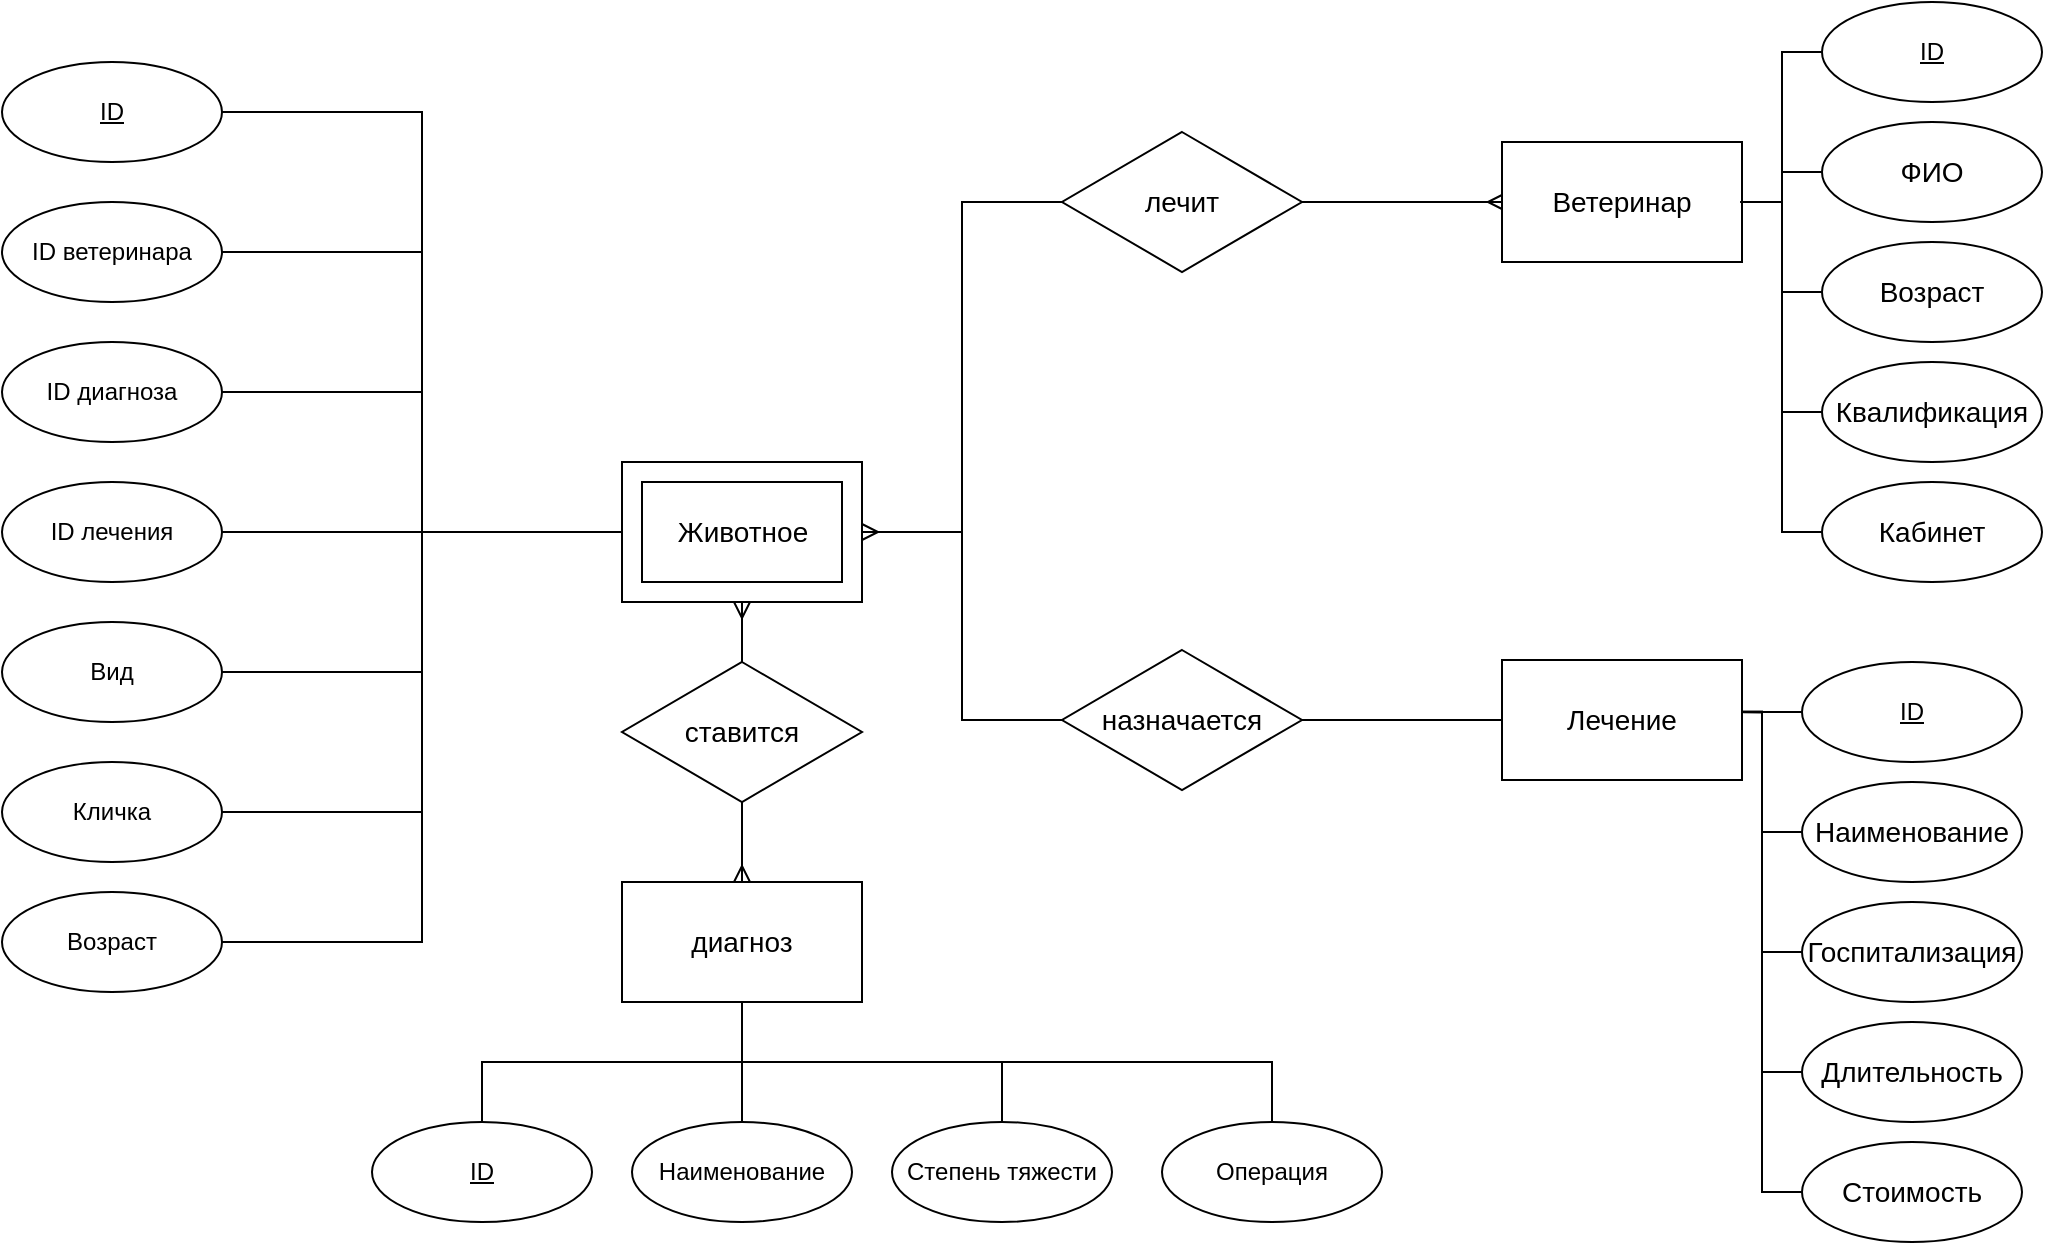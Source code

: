 <mxfile version="15.2.7" type="device" pages="4"><diagram id="cVM_NrzRsjFwoyJD2fsK" name="Страница 1"><mxGraphModel dx="1422" dy="1571" grid="1" gridSize="10" guides="1" tooltips="1" connect="1" arrows="1" fold="1" page="1" pageScale="1" pageWidth="1169" pageHeight="827" math="0" shadow="0"><root><mxCell id="11OrQ7EbxOwL68w_yaE1-0"/><mxCell id="11OrQ7EbxOwL68w_yaE1-1" parent="11OrQ7EbxOwL68w_yaE1-0"/><mxCell id="fP05bAVihY-10oEVRM2T-0" value="" style="group" vertex="1" connectable="0" parent="11OrQ7EbxOwL68w_yaE1-1"><mxGeometry x="1400" y="20" width="120" height="70" as="geometry"/></mxCell><mxCell id="fP05bAVihY-10oEVRM2T-1" value="" style="verticalLabelPosition=bottom;verticalAlign=top;html=1;shape=mxgraph.basic.frame;dx=10;" vertex="1" parent="fP05bAVihY-10oEVRM2T-0"><mxGeometry width="120.0" height="70" as="geometry"/></mxCell><mxCell id="fP05bAVihY-10oEVRM2T-2" value="&lt;font style=&quot;font-size: 14px&quot;&gt;Животное&lt;/font&gt;" style="text;html=1;align=center;verticalAlign=middle;resizable=0;points=[];autosize=1;strokeColor=none;fillColor=none;" vertex="1" parent="fP05bAVihY-10oEVRM2T-0"><mxGeometry x="20.005" y="25" width="80" height="20" as="geometry"/></mxCell><mxCell id="fP05bAVihY-10oEVRM2T-3" style="edgeStyle=orthogonalEdgeStyle;rounded=0;orthogonalLoop=1;jettySize=auto;html=1;exitX=0.5;exitY=1;exitDx=0;exitDy=0;entryX=0.5;entryY=0;entryDx=0;entryDy=0;endArrow=ERmany;endFill=0;" edge="1" parent="11OrQ7EbxOwL68w_yaE1-1" source="fP05bAVihY-10oEVRM2T-5" target="fP05bAVihY-10oEVRM2T-7"><mxGeometry relative="1" as="geometry"/></mxCell><mxCell id="fP05bAVihY-10oEVRM2T-4" style="edgeStyle=orthogonalEdgeStyle;rounded=0;orthogonalLoop=1;jettySize=auto;html=1;exitX=0.5;exitY=0;exitDx=0;exitDy=0;entryX=0.5;entryY=1;entryDx=0;entryDy=0;entryPerimeter=0;endArrow=ERmany;endFill=0;" edge="1" parent="11OrQ7EbxOwL68w_yaE1-1" source="fP05bAVihY-10oEVRM2T-5" target="fP05bAVihY-10oEVRM2T-1"><mxGeometry relative="1" as="geometry"/></mxCell><mxCell id="fP05bAVihY-10oEVRM2T-5" value="&lt;font style=&quot;font-size: 14px&quot;&gt;ставится&lt;/font&gt;" style="rhombus;whiteSpace=wrap;html=1;" vertex="1" parent="11OrQ7EbxOwL68w_yaE1-1"><mxGeometry x="1400" y="120" width="120" height="70" as="geometry"/></mxCell><mxCell id="fP05bAVihY-10oEVRM2T-6" style="edgeStyle=orthogonalEdgeStyle;rounded=0;orthogonalLoop=1;jettySize=auto;html=1;entryX=0.5;entryY=0;entryDx=0;entryDy=0;endArrow=none;endFill=0;" edge="1" parent="11OrQ7EbxOwL68w_yaE1-1" source="fP05bAVihY-10oEVRM2T-7" target="fP05bAVihY-10oEVRM2T-10"><mxGeometry relative="1" as="geometry"/></mxCell><mxCell id="fP05bAVihY-10oEVRM2T-7" value="&lt;font style=&quot;font-size: 14px&quot;&gt;диагноз&lt;/font&gt;" style="rounded=0;whiteSpace=wrap;html=1;" vertex="1" parent="11OrQ7EbxOwL68w_yaE1-1"><mxGeometry x="1400" y="230" width="120" height="60" as="geometry"/></mxCell><mxCell id="fP05bAVihY-10oEVRM2T-8" style="edgeStyle=orthogonalEdgeStyle;rounded=0;orthogonalLoop=1;jettySize=auto;html=1;exitX=0.5;exitY=0;exitDx=0;exitDy=0;entryX=0.5;entryY=1;entryDx=0;entryDy=0;endArrow=none;endFill=0;" edge="1" parent="11OrQ7EbxOwL68w_yaE1-1" source="fP05bAVihY-10oEVRM2T-9" target="fP05bAVihY-10oEVRM2T-7"><mxGeometry relative="1" as="geometry"/></mxCell><mxCell id="fP05bAVihY-10oEVRM2T-9" value="&lt;u&gt;ID&lt;/u&gt;" style="ellipse;whiteSpace=wrap;html=1;" vertex="1" parent="11OrQ7EbxOwL68w_yaE1-1"><mxGeometry x="1275" y="350" width="110" height="50" as="geometry"/></mxCell><mxCell id="fP05bAVihY-10oEVRM2T-10" value="Наименование" style="ellipse;whiteSpace=wrap;html=1;" vertex="1" parent="11OrQ7EbxOwL68w_yaE1-1"><mxGeometry x="1405" y="350" width="110" height="50" as="geometry"/></mxCell><mxCell id="fP05bAVihY-10oEVRM2T-11" style="edgeStyle=orthogonalEdgeStyle;rounded=0;orthogonalLoop=1;jettySize=auto;html=1;exitX=0.5;exitY=0;exitDx=0;exitDy=0;entryX=0.5;entryY=1;entryDx=0;entryDy=0;endArrow=none;endFill=0;" edge="1" parent="11OrQ7EbxOwL68w_yaE1-1" source="fP05bAVihY-10oEVRM2T-12" target="fP05bAVihY-10oEVRM2T-7"><mxGeometry relative="1" as="geometry"/></mxCell><mxCell id="fP05bAVihY-10oEVRM2T-12" value="Степень тяжести" style="ellipse;whiteSpace=wrap;html=1;" vertex="1" parent="11OrQ7EbxOwL68w_yaE1-1"><mxGeometry x="1535" y="350" width="110" height="50" as="geometry"/></mxCell><mxCell id="fP05bAVihY-10oEVRM2T-13" style="edgeStyle=orthogonalEdgeStyle;rounded=0;orthogonalLoop=1;jettySize=auto;html=1;exitX=1;exitY=0.5;exitDx=0;exitDy=0;entryX=0;entryY=0.5;entryDx=0;entryDy=0;entryPerimeter=0;endArrow=none;endFill=0;" edge="1" parent="11OrQ7EbxOwL68w_yaE1-1" source="fP05bAVihY-10oEVRM2T-14" target="fP05bAVihY-10oEVRM2T-1"><mxGeometry relative="1" as="geometry"/></mxCell><mxCell id="fP05bAVihY-10oEVRM2T-14" value="&lt;u&gt;ID&lt;/u&gt;" style="ellipse;whiteSpace=wrap;html=1;" vertex="1" parent="11OrQ7EbxOwL68w_yaE1-1"><mxGeometry x="1090" y="-180" width="110" height="50" as="geometry"/></mxCell><mxCell id="fP05bAVihY-10oEVRM2T-15" style="edgeStyle=orthogonalEdgeStyle;rounded=0;orthogonalLoop=1;jettySize=auto;html=1;exitX=1;exitY=0.5;exitDx=0;exitDy=0;entryX=0;entryY=0.5;entryDx=0;entryDy=0;entryPerimeter=0;endArrow=none;endFill=0;" edge="1" parent="11OrQ7EbxOwL68w_yaE1-1" source="fP05bAVihY-10oEVRM2T-16" target="fP05bAVihY-10oEVRM2T-1"><mxGeometry relative="1" as="geometry"/></mxCell><mxCell id="fP05bAVihY-10oEVRM2T-16" value="ID ветеринара" style="ellipse;whiteSpace=wrap;html=1;" vertex="1" parent="11OrQ7EbxOwL68w_yaE1-1"><mxGeometry x="1090" y="-110" width="110" height="50" as="geometry"/></mxCell><mxCell id="fP05bAVihY-10oEVRM2T-17" style="edgeStyle=orthogonalEdgeStyle;rounded=0;orthogonalLoop=1;jettySize=auto;html=1;exitX=1;exitY=0.5;exitDx=0;exitDy=0;entryX=0;entryY=0.5;entryDx=0;entryDy=0;entryPerimeter=0;endArrow=none;endFill=0;" edge="1" parent="11OrQ7EbxOwL68w_yaE1-1" source="fP05bAVihY-10oEVRM2T-18" target="fP05bAVihY-10oEVRM2T-1"><mxGeometry relative="1" as="geometry"/></mxCell><mxCell id="fP05bAVihY-10oEVRM2T-18" value="ID диагноза" style="ellipse;whiteSpace=wrap;html=1;" vertex="1" parent="11OrQ7EbxOwL68w_yaE1-1"><mxGeometry x="1090" y="-40" width="110" height="50" as="geometry"/></mxCell><mxCell id="fP05bAVihY-10oEVRM2T-19" value="ID лечения" style="ellipse;whiteSpace=wrap;html=1;" vertex="1" parent="11OrQ7EbxOwL68w_yaE1-1"><mxGeometry x="1090" y="30" width="110" height="50" as="geometry"/></mxCell><mxCell id="fP05bAVihY-10oEVRM2T-20" style="edgeStyle=orthogonalEdgeStyle;rounded=0;orthogonalLoop=1;jettySize=auto;html=1;exitX=1;exitY=0.5;exitDx=0;exitDy=0;entryX=0;entryY=0.5;entryDx=0;entryDy=0;entryPerimeter=0;endArrow=none;endFill=0;" edge="1" parent="11OrQ7EbxOwL68w_yaE1-1" source="fP05bAVihY-10oEVRM2T-21" target="fP05bAVihY-10oEVRM2T-1"><mxGeometry relative="1" as="geometry"/></mxCell><mxCell id="fP05bAVihY-10oEVRM2T-21" value="Вид" style="ellipse;whiteSpace=wrap;html=1;" vertex="1" parent="11OrQ7EbxOwL68w_yaE1-1"><mxGeometry x="1090" y="100" width="110" height="50" as="geometry"/></mxCell><mxCell id="fP05bAVihY-10oEVRM2T-22" style="edgeStyle=orthogonalEdgeStyle;rounded=0;orthogonalLoop=1;jettySize=auto;html=1;exitX=1;exitY=0.5;exitDx=0;exitDy=0;entryX=0;entryY=0.5;entryDx=0;entryDy=0;entryPerimeter=0;endArrow=none;endFill=0;" edge="1" parent="11OrQ7EbxOwL68w_yaE1-1" source="fP05bAVihY-10oEVRM2T-23" target="fP05bAVihY-10oEVRM2T-1"><mxGeometry relative="1" as="geometry"/></mxCell><mxCell id="fP05bAVihY-10oEVRM2T-23" value="Кличка" style="ellipse;whiteSpace=wrap;html=1;" vertex="1" parent="11OrQ7EbxOwL68w_yaE1-1"><mxGeometry x="1090" y="170" width="110" height="50" as="geometry"/></mxCell><mxCell id="fP05bAVihY-10oEVRM2T-24" style="edgeStyle=orthogonalEdgeStyle;rounded=0;orthogonalLoop=1;jettySize=auto;html=1;exitX=0;exitY=0.5;exitDx=0;exitDy=0;exitPerimeter=0;entryX=1;entryY=0.5;entryDx=0;entryDy=0;endArrow=none;endFill=0;" edge="1" parent="11OrQ7EbxOwL68w_yaE1-1" source="fP05bAVihY-10oEVRM2T-1" target="fP05bAVihY-10oEVRM2T-19"><mxGeometry relative="1" as="geometry"/></mxCell><mxCell id="fP05bAVihY-10oEVRM2T-25" style="edgeStyle=orthogonalEdgeStyle;rounded=0;orthogonalLoop=1;jettySize=auto;html=1;exitX=1;exitY=0.5;exitDx=0;exitDy=0;entryX=0;entryY=0.5;entryDx=0;entryDy=0;entryPerimeter=0;endArrow=none;endFill=0;" edge="1" parent="11OrQ7EbxOwL68w_yaE1-1" source="fP05bAVihY-10oEVRM2T-26" target="fP05bAVihY-10oEVRM2T-30"><mxGeometry relative="1" as="geometry"/></mxCell><mxCell id="fP05bAVihY-10oEVRM2T-26" value="&lt;font style=&quot;font-size: 14px&quot;&gt;назначается&lt;/font&gt;" style="rhombus;whiteSpace=wrap;html=1;" vertex="1" parent="11OrQ7EbxOwL68w_yaE1-1"><mxGeometry x="1620" y="114" width="120" height="70" as="geometry"/></mxCell><mxCell id="fP05bAVihY-10oEVRM2T-27" style="edgeStyle=orthogonalEdgeStyle;rounded=0;orthogonalLoop=1;jettySize=auto;html=1;exitX=1;exitY=0.5;exitDx=0;exitDy=0;entryX=0.008;entryY=0.5;entryDx=0;entryDy=0;entryPerimeter=0;endArrow=ERmany;endFill=0;" edge="1" parent="11OrQ7EbxOwL68w_yaE1-1" source="fP05bAVihY-10oEVRM2T-28" target="fP05bAVihY-10oEVRM2T-33"><mxGeometry relative="1" as="geometry"/></mxCell><mxCell id="fP05bAVihY-10oEVRM2T-28" value="&lt;font style=&quot;font-size: 14px&quot;&gt;лечит&lt;/font&gt;" style="rhombus;whiteSpace=wrap;html=1;" vertex="1" parent="11OrQ7EbxOwL68w_yaE1-1"><mxGeometry x="1620" y="-145" width="120" height="70" as="geometry"/></mxCell><mxCell id="fP05bAVihY-10oEVRM2T-29" value="" style="group" vertex="1" connectable="0" parent="11OrQ7EbxOwL68w_yaE1-1"><mxGeometry x="1840" y="119" width="120" height="60" as="geometry"/></mxCell><mxCell id="fP05bAVihY-10oEVRM2T-30" value="" style="verticalLabelPosition=bottom;verticalAlign=top;html=1;shape=mxgraph.basic.rect;fillColor2=none;strokeWidth=1;size=20;indent=5;" vertex="1" parent="fP05bAVihY-10oEVRM2T-29"><mxGeometry width="120" height="60" as="geometry"/></mxCell><mxCell id="fP05bAVihY-10oEVRM2T-31" value="&lt;font style=&quot;font-size: 14px&quot;&gt;Лечение&lt;/font&gt;" style="text;html=1;strokeColor=none;fillColor=none;align=center;verticalAlign=middle;whiteSpace=wrap;rounded=0;" vertex="1" parent="fP05bAVihY-10oEVRM2T-29"><mxGeometry x="40" y="20" width="40" height="20" as="geometry"/></mxCell><mxCell id="fP05bAVihY-10oEVRM2T-32" value="" style="group" vertex="1" connectable="0" parent="11OrQ7EbxOwL68w_yaE1-1"><mxGeometry x="1840" y="-140" width="120" height="60" as="geometry"/></mxCell><mxCell id="fP05bAVihY-10oEVRM2T-33" value="" style="verticalLabelPosition=bottom;verticalAlign=top;html=1;shape=mxgraph.basic.rect;fillColor2=none;strokeWidth=1;size=20;indent=5;" vertex="1" parent="fP05bAVihY-10oEVRM2T-32"><mxGeometry width="120" height="60" as="geometry"/></mxCell><mxCell id="fP05bAVihY-10oEVRM2T-34" value="&lt;font style=&quot;font-size: 14px&quot;&gt;Ветеринар&lt;/font&gt;" style="text;html=1;strokeColor=none;fillColor=none;align=center;verticalAlign=middle;whiteSpace=wrap;rounded=0;" vertex="1" parent="fP05bAVihY-10oEVRM2T-32"><mxGeometry x="40" y="20" width="40" height="20" as="geometry"/></mxCell><mxCell id="fP05bAVihY-10oEVRM2T-35" style="edgeStyle=orthogonalEdgeStyle;rounded=0;orthogonalLoop=1;jettySize=auto;html=1;exitX=1;exitY=0.5;exitDx=0;exitDy=0;exitPerimeter=0;entryX=0;entryY=0.5;entryDx=0;entryDy=0;endArrow=none;endFill=0;" edge="1" parent="11OrQ7EbxOwL68w_yaE1-1" source="fP05bAVihY-10oEVRM2T-1" target="fP05bAVihY-10oEVRM2T-26"><mxGeometry relative="1" as="geometry"/></mxCell><mxCell id="fP05bAVihY-10oEVRM2T-36" style="edgeStyle=orthogonalEdgeStyle;rounded=0;orthogonalLoop=1;jettySize=auto;html=1;exitX=1;exitY=0.5;exitDx=0;exitDy=0;exitPerimeter=0;entryX=0;entryY=0.5;entryDx=0;entryDy=0;endArrow=none;endFill=0;startArrow=ERmany;startFill=0;" edge="1" parent="11OrQ7EbxOwL68w_yaE1-1" source="fP05bAVihY-10oEVRM2T-1" target="fP05bAVihY-10oEVRM2T-28"><mxGeometry relative="1" as="geometry"/></mxCell><mxCell id="fP05bAVihY-10oEVRM2T-37" style="edgeStyle=orthogonalEdgeStyle;rounded=0;orthogonalLoop=1;jettySize=auto;html=1;exitX=0;exitY=0.5;exitDx=0;exitDy=0;entryX=1;entryY=0.5;entryDx=0;entryDy=0;entryPerimeter=0;endArrow=none;endFill=0;" edge="1" parent="11OrQ7EbxOwL68w_yaE1-1" source="fP05bAVihY-10oEVRM2T-38" target="fP05bAVihY-10oEVRM2T-33"><mxGeometry relative="1" as="geometry"/></mxCell><mxCell id="fP05bAVihY-10oEVRM2T-38" value="&lt;u&gt;ID&lt;/u&gt;" style="ellipse;whiteSpace=wrap;html=1;" vertex="1" parent="11OrQ7EbxOwL68w_yaE1-1"><mxGeometry x="2000" y="-210" width="110" height="50" as="geometry"/></mxCell><mxCell id="fP05bAVihY-10oEVRM2T-39" value="&lt;font style=&quot;font-size: 14px&quot;&gt;ФИО&lt;/font&gt;" style="ellipse;whiteSpace=wrap;html=1;" vertex="1" parent="11OrQ7EbxOwL68w_yaE1-1"><mxGeometry x="2000" y="-150" width="110" height="50" as="geometry"/></mxCell><mxCell id="fP05bAVihY-10oEVRM2T-40" style="edgeStyle=orthogonalEdgeStyle;rounded=0;orthogonalLoop=1;jettySize=auto;html=1;exitX=0;exitY=0.5;exitDx=0;exitDy=0;entryX=1.017;entryY=0.5;entryDx=0;entryDy=0;entryPerimeter=0;endArrow=none;endFill=0;" edge="1" parent="11OrQ7EbxOwL68w_yaE1-1" source="fP05bAVihY-10oEVRM2T-41" target="fP05bAVihY-10oEVRM2T-33"><mxGeometry relative="1" as="geometry"/></mxCell><mxCell id="fP05bAVihY-10oEVRM2T-41" value="&lt;font style=&quot;font-size: 14px&quot;&gt;Возраст&lt;/font&gt;" style="ellipse;whiteSpace=wrap;html=1;" vertex="1" parent="11OrQ7EbxOwL68w_yaE1-1"><mxGeometry x="2000" y="-90" width="110" height="50" as="geometry"/></mxCell><mxCell id="fP05bAVihY-10oEVRM2T-42" style="edgeStyle=orthogonalEdgeStyle;rounded=0;orthogonalLoop=1;jettySize=auto;html=1;exitX=0;exitY=0.5;exitDx=0;exitDy=0;entryX=1;entryY=0.5;entryDx=0;entryDy=0;entryPerimeter=0;endArrow=none;endFill=0;" edge="1" parent="11OrQ7EbxOwL68w_yaE1-1" source="fP05bAVihY-10oEVRM2T-43" target="fP05bAVihY-10oEVRM2T-33"><mxGeometry relative="1" as="geometry"/></mxCell><mxCell id="fP05bAVihY-10oEVRM2T-43" value="&lt;font style=&quot;font-size: 14px&quot;&gt;Квалификация&lt;/font&gt;" style="ellipse;whiteSpace=wrap;html=1;" vertex="1" parent="11OrQ7EbxOwL68w_yaE1-1"><mxGeometry x="2000" y="-30" width="110" height="50" as="geometry"/></mxCell><mxCell id="fP05bAVihY-10oEVRM2T-44" style="edgeStyle=orthogonalEdgeStyle;rounded=0;orthogonalLoop=1;jettySize=auto;html=1;exitX=0;exitY=0.5;exitDx=0;exitDy=0;entryX=0.992;entryY=0.5;entryDx=0;entryDy=0;entryPerimeter=0;endArrow=none;endFill=0;" edge="1" parent="11OrQ7EbxOwL68w_yaE1-1" source="fP05bAVihY-10oEVRM2T-45" target="fP05bAVihY-10oEVRM2T-33"><mxGeometry relative="1" as="geometry"/></mxCell><mxCell id="fP05bAVihY-10oEVRM2T-45" value="&lt;span style=&quot;font-size: 14px&quot;&gt;Кабинет&lt;/span&gt;" style="ellipse;whiteSpace=wrap;html=1;" vertex="1" parent="11OrQ7EbxOwL68w_yaE1-1"><mxGeometry x="2000" y="30" width="110" height="50" as="geometry"/></mxCell><mxCell id="fP05bAVihY-10oEVRM2T-46" style="edgeStyle=orthogonalEdgeStyle;rounded=0;orthogonalLoop=1;jettySize=auto;html=1;entryX=0;entryY=0.5;entryDx=0;entryDy=0;endArrow=none;endFill=0;" edge="1" parent="11OrQ7EbxOwL68w_yaE1-1" source="fP05bAVihY-10oEVRM2T-33" target="fP05bAVihY-10oEVRM2T-39"><mxGeometry relative="1" as="geometry"/></mxCell><mxCell id="fP05bAVihY-10oEVRM2T-47" style="edgeStyle=orthogonalEdgeStyle;rounded=0;orthogonalLoop=1;jettySize=auto;html=1;exitX=0;exitY=0.5;exitDx=0;exitDy=0;entryX=1.001;entryY=0.421;entryDx=0;entryDy=0;entryPerimeter=0;endArrow=none;endFill=0;" edge="1" parent="11OrQ7EbxOwL68w_yaE1-1" source="fP05bAVihY-10oEVRM2T-48" target="fP05bAVihY-10oEVRM2T-30"><mxGeometry relative="1" as="geometry"/></mxCell><mxCell id="fP05bAVihY-10oEVRM2T-48" value="&lt;u&gt;ID&lt;/u&gt;" style="ellipse;whiteSpace=wrap;html=1;" vertex="1" parent="11OrQ7EbxOwL68w_yaE1-1"><mxGeometry x="1990" y="120" width="110" height="50" as="geometry"/></mxCell><mxCell id="fP05bAVihY-10oEVRM2T-49" style="edgeStyle=orthogonalEdgeStyle;rounded=0;orthogonalLoop=1;jettySize=auto;html=1;exitX=0;exitY=0.5;exitDx=0;exitDy=0;entryX=1.003;entryY=0.428;entryDx=0;entryDy=0;entryPerimeter=0;endArrow=none;endFill=0;" edge="1" parent="11OrQ7EbxOwL68w_yaE1-1" source="fP05bAVihY-10oEVRM2T-50" target="fP05bAVihY-10oEVRM2T-30"><mxGeometry relative="1" as="geometry"><Array as="points"><mxPoint x="1970" y="205"/><mxPoint x="1970" y="145"/><mxPoint x="1960" y="145"/></Array></mxGeometry></mxCell><mxCell id="fP05bAVihY-10oEVRM2T-50" value="&lt;font style=&quot;font-size: 14px&quot;&gt;Наименование&lt;/font&gt;" style="ellipse;whiteSpace=wrap;html=1;" vertex="1" parent="11OrQ7EbxOwL68w_yaE1-1"><mxGeometry x="1990" y="180" width="110" height="50" as="geometry"/></mxCell><mxCell id="fP05bAVihY-10oEVRM2T-51" style="edgeStyle=orthogonalEdgeStyle;rounded=0;orthogonalLoop=1;jettySize=auto;html=1;exitX=0;exitY=0.5;exitDx=0;exitDy=0;entryX=1.005;entryY=0.436;entryDx=0;entryDy=0;entryPerimeter=0;endArrow=none;endFill=0;" edge="1" parent="11OrQ7EbxOwL68w_yaE1-1" source="fP05bAVihY-10oEVRM2T-52" target="fP05bAVihY-10oEVRM2T-30"><mxGeometry relative="1" as="geometry"><Array as="points"><mxPoint x="1970" y="265"/><mxPoint x="1970" y="145"/></Array></mxGeometry></mxCell><mxCell id="fP05bAVihY-10oEVRM2T-52" value="&lt;font style=&quot;font-size: 14px&quot;&gt;Госпитализация&lt;/font&gt;" style="ellipse;whiteSpace=wrap;html=1;" vertex="1" parent="11OrQ7EbxOwL68w_yaE1-1"><mxGeometry x="1990" y="240" width="110" height="50" as="geometry"/></mxCell><mxCell id="fP05bAVihY-10oEVRM2T-53" style="edgeStyle=orthogonalEdgeStyle;rounded=0;orthogonalLoop=1;jettySize=auto;html=1;exitX=0;exitY=0.5;exitDx=0;exitDy=0;entryX=0.999;entryY=0.432;entryDx=0;entryDy=0;entryPerimeter=0;endArrow=none;endFill=0;" edge="1" parent="11OrQ7EbxOwL68w_yaE1-1" source="fP05bAVihY-10oEVRM2T-54" target="fP05bAVihY-10oEVRM2T-30"><mxGeometry relative="1" as="geometry"><Array as="points"><mxPoint x="1970" y="325"/><mxPoint x="1970" y="145"/></Array></mxGeometry></mxCell><mxCell id="fP05bAVihY-10oEVRM2T-54" value="&lt;font style=&quot;font-size: 14px&quot;&gt;Длительность&lt;/font&gt;" style="ellipse;whiteSpace=wrap;html=1;" vertex="1" parent="11OrQ7EbxOwL68w_yaE1-1"><mxGeometry x="1990" y="300" width="110" height="50" as="geometry"/></mxCell><mxCell id="fP05bAVihY-10oEVRM2T-55" style="edgeStyle=orthogonalEdgeStyle;rounded=0;orthogonalLoop=1;jettySize=auto;html=1;exitX=0;exitY=0.5;exitDx=0;exitDy=0;entryX=1.003;entryY=0.432;entryDx=0;entryDy=0;entryPerimeter=0;endArrow=none;endFill=0;" edge="1" parent="11OrQ7EbxOwL68w_yaE1-1" source="fP05bAVihY-10oEVRM2T-56" target="fP05bAVihY-10oEVRM2T-30"><mxGeometry relative="1" as="geometry"><Array as="points"><mxPoint x="1970" y="385"/><mxPoint x="1970" y="145"/></Array></mxGeometry></mxCell><mxCell id="fP05bAVihY-10oEVRM2T-56" value="&lt;span style=&quot;font-size: 14px&quot;&gt;Стоимость&lt;/span&gt;" style="ellipse;whiteSpace=wrap;html=1;" vertex="1" parent="11OrQ7EbxOwL68w_yaE1-1"><mxGeometry x="1990" y="360" width="110" height="50" as="geometry"/></mxCell><mxCell id="fP05bAVihY-10oEVRM2T-57" style="edgeStyle=orthogonalEdgeStyle;rounded=0;orthogonalLoop=1;jettySize=auto;html=1;exitX=0.5;exitY=0;exitDx=0;exitDy=0;startArrow=none;startFill=0;endArrow=none;endFill=0;" edge="1" parent="11OrQ7EbxOwL68w_yaE1-1" source="fP05bAVihY-10oEVRM2T-58" target="fP05bAVihY-10oEVRM2T-7"><mxGeometry relative="1" as="geometry"/></mxCell><mxCell id="fP05bAVihY-10oEVRM2T-58" value="Операция" style="ellipse;whiteSpace=wrap;html=1;" vertex="1" parent="11OrQ7EbxOwL68w_yaE1-1"><mxGeometry x="1670" y="350" width="110" height="50" as="geometry"/></mxCell><mxCell id="fP05bAVihY-10oEVRM2T-59" value="Возраст" style="ellipse;whiteSpace=wrap;html=1;" vertex="1" parent="11OrQ7EbxOwL68w_yaE1-1"><mxGeometry x="1090" y="235" width="110" height="50" as="geometry"/></mxCell><mxCell id="fP05bAVihY-10oEVRM2T-60" style="edgeStyle=orthogonalEdgeStyle;rounded=0;orthogonalLoop=1;jettySize=auto;html=1;exitX=0;exitY=0.5;exitDx=0;exitDy=0;exitPerimeter=0;entryX=1;entryY=0.5;entryDx=0;entryDy=0;endArrow=none;endFill=0;" edge="1" parent="11OrQ7EbxOwL68w_yaE1-1" source="fP05bAVihY-10oEVRM2T-1" target="fP05bAVihY-10oEVRM2T-59"><mxGeometry relative="1" as="geometry"/></mxCell></root></mxGraphModel></diagram><diagram name="Page-1" id="70JDnROfDff6BQTjrRBQ"><mxGraphModel dx="1422" dy="744" grid="1" gridSize="10" guides="1" tooltips="1" connect="1" arrows="1" fold="1" page="1" pageScale="1" pageWidth="850" pageHeight="1100" math="0" shadow="0"><root><mxCell id="0"/><mxCell id="1" parent="0"/><mxCell id="Z9X524wkciNLTdOmEbU--12" style="edgeStyle=orthogonalEdgeStyle;rounded=0;orthogonalLoop=1;jettySize=auto;html=1;entryX=0;entryY=0.5;entryDx=0;entryDy=0;endArrow=none;endFill=0;" parent="1" source="Z9X524wkciNLTdOmEbU--1" target="Z9X524wkciNLTdOmEbU--7" edge="1"><mxGeometry relative="1" as="geometry"/></mxCell><mxCell id="Z9X524wkciNLTdOmEbU--33" value="&lt;div&gt;n&lt;/div&gt;" style="edgeLabel;html=1;align=center;verticalAlign=middle;resizable=0;points=[];" parent="Z9X524wkciNLTdOmEbU--12" vertex="1" connectable="0"><mxGeometry x="-0.808" relative="1" as="geometry"><mxPoint as="offset"/></mxGeometry></mxCell><mxCell id="Z9X524wkciNLTdOmEbU--1" value="&lt;div&gt;band&lt;/div&gt;" style="rounded=0;whiteSpace=wrap;html=1;" parent="1" vertex="1"><mxGeometry x="120" y="160" width="80" height="40" as="geometry"/></mxCell><mxCell id="Z9X524wkciNLTdOmEbU--2" value="album" style="rounded=0;whiteSpace=wrap;html=1;" parent="1" vertex="1"><mxGeometry x="440" y="399.9" width="80" height="40" as="geometry"/></mxCell><mxCell id="Z9X524wkciNLTdOmEbU--18" style="edgeStyle=orthogonalEdgeStyle;rounded=0;orthogonalLoop=1;jettySize=auto;html=1;exitX=1;exitY=0.5;exitDx=0;exitDy=0;entryX=0;entryY=0.5;entryDx=0;entryDy=0;endArrow=none;endFill=0;" parent="1" source="Z9X524wkciNLTdOmEbU--4" target="Z9X524wkciNLTdOmEbU--9" edge="1"><mxGeometry relative="1" as="geometry"/></mxCell><mxCell id="Z9X524wkciNLTdOmEbU--25" value="&lt;div&gt;n&lt;/div&gt;" style="edgeLabel;html=1;align=center;verticalAlign=middle;resizable=0;points=[];" parent="Z9X524wkciNLTdOmEbU--18" vertex="1" connectable="0"><mxGeometry x="-0.808" relative="1" as="geometry"><mxPoint as="offset"/></mxGeometry></mxCell><mxCell id="Z9X524wkciNLTdOmEbU--4" value="&lt;div&gt;song&lt;/div&gt;" style="rounded=0;whiteSpace=wrap;html=1;" parent="1" vertex="1"><mxGeometry x="120" y="399.9" width="80" height="40" as="geometry"/></mxCell><mxCell id="96pDbHoNAlkyZkP23l0D-3" style="edgeStyle=none;rounded=0;orthogonalLoop=1;jettySize=auto;html=1;endArrow=none;endFill=0;" parent="1" source="Z9X524wkciNLTdOmEbU--5" target="96pDbHoNAlkyZkP23l0D-1" edge="1"><mxGeometry relative="1" as="geometry"/></mxCell><mxCell id="96pDbHoNAlkyZkP23l0D-5" value="m" style="edgeLabel;html=1;align=center;verticalAlign=middle;resizable=0;points=[];" parent="96pDbHoNAlkyZkP23l0D-3" vertex="1" connectable="0"><mxGeometry x="-0.602" relative="1" as="geometry"><mxPoint y="6" as="offset"/></mxGeometry></mxCell><mxCell id="Z9X524wkciNLTdOmEbU--5" value="listener" style="rounded=0;whiteSpace=wrap;html=1;" parent="1" vertex="1"><mxGeometry x="120" y="679.9" width="80" height="40" as="geometry"/></mxCell><mxCell id="Z9X524wkciNLTdOmEbU--108" style="edgeStyle=none;rounded=0;orthogonalLoop=1;jettySize=auto;html=1;endArrow=none;endFill=0;" parent="1" source="Z9X524wkciNLTdOmEbU--6" target="Z9X524wkciNLTdOmEbU--35" edge="1"><mxGeometry relative="1" as="geometry"/></mxCell><mxCell id="Z9X524wkciNLTdOmEbU--109" style="edgeStyle=none;rounded=0;orthogonalLoop=1;jettySize=auto;html=1;endArrow=none;endFill=0;" parent="1" source="Z9X524wkciNLTdOmEbU--6" target="Z9X524wkciNLTdOmEbU--36" edge="1"><mxGeometry relative="1" as="geometry"/></mxCell><mxCell id="Z9X524wkciNLTdOmEbU--111" style="edgeStyle=none;rounded=0;orthogonalLoop=1;jettySize=auto;html=1;endArrow=none;endFill=0;" parent="1" source="Z9X524wkciNLTdOmEbU--6" target="Z9X524wkciNLTdOmEbU--37" edge="1"><mxGeometry relative="1" as="geometry"/></mxCell><mxCell id="Z9X524wkciNLTdOmEbU--112" style="edgeStyle=none;rounded=0;orthogonalLoop=1;jettySize=auto;html=1;endArrow=none;endFill=0;" parent="1" source="Z9X524wkciNLTdOmEbU--6" target="Z9X524wkciNLTdOmEbU--38" edge="1"><mxGeometry relative="1" as="geometry"/></mxCell><mxCell id="Z9X524wkciNLTdOmEbU--113" style="edgeStyle=none;rounded=0;orthogonalLoop=1;jettySize=auto;html=1;endArrow=none;endFill=0;" parent="1" source="Z9X524wkciNLTdOmEbU--6" target="Z9X524wkciNLTdOmEbU--39" edge="1"><mxGeometry relative="1" as="geometry"/></mxCell><mxCell id="Z9X524wkciNLTdOmEbU--115" style="edgeStyle=none;rounded=0;orthogonalLoop=1;jettySize=auto;html=1;endArrow=none;endFill=0;" parent="1" source="Z9X524wkciNLTdOmEbU--6" target="Z9X524wkciNLTdOmEbU--40" edge="1"><mxGeometry relative="1" as="geometry"/></mxCell><mxCell id="Z9X524wkciNLTdOmEbU--6" value="&lt;div&gt;label&lt;/div&gt;" style="rounded=0;whiteSpace=wrap;html=1;" parent="1" vertex="1"><mxGeometry x="440" y="160" width="80" height="40" as="geometry"/></mxCell><mxCell id="Z9X524wkciNLTdOmEbU--15" style="edgeStyle=orthogonalEdgeStyle;rounded=0;orthogonalLoop=1;jettySize=auto;html=1;entryX=0;entryY=0.5;entryDx=0;entryDy=0;endArrow=none;endFill=0;" parent="1" source="Z9X524wkciNLTdOmEbU--7" target="Z9X524wkciNLTdOmEbU--6" edge="1"><mxGeometry relative="1" as="geometry"/></mxCell><mxCell id="Z9X524wkciNLTdOmEbU--34" value="m" style="edgeLabel;html=1;align=center;verticalAlign=middle;resizable=0;points=[];" parent="Z9X524wkciNLTdOmEbU--15" vertex="1" connectable="0"><mxGeometry x="0.739" relative="1" as="geometry"><mxPoint as="offset"/></mxGeometry></mxCell><mxCell id="Z9X524wkciNLTdOmEbU--105" style="edgeStyle=none;rounded=0;orthogonalLoop=1;jettySize=auto;html=1;endArrow=none;endFill=0;" parent="1" source="Z9X524wkciNLTdOmEbU--7" target="Z9X524wkciNLTdOmEbU--82" edge="1"><mxGeometry relative="1" as="geometry"/></mxCell><mxCell id="Z9X524wkciNLTdOmEbU--106" style="edgeStyle=none;rounded=0;orthogonalLoop=1;jettySize=auto;html=1;endArrow=none;endFill=0;" parent="1" source="Z9X524wkciNLTdOmEbU--7" target="Z9X524wkciNLTdOmEbU--83" edge="1"><mxGeometry relative="1" as="geometry"/></mxCell><mxCell id="Z9X524wkciNLTdOmEbU--107" style="edgeStyle=none;rounded=0;orthogonalLoop=1;jettySize=auto;html=1;endArrow=none;endFill=0;" parent="1" source="Z9X524wkciNLTdOmEbU--7" target="Z9X524wkciNLTdOmEbU--84" edge="1"><mxGeometry relative="1" as="geometry"/></mxCell><mxCell id="Z9X524wkciNLTdOmEbU--7" value="cooperate" style="rhombus;whiteSpace=wrap;html=1;" parent="1" vertex="1"><mxGeometry x="280" y="160" width="80" height="40" as="geometry"/></mxCell><mxCell id="Z9X524wkciNLTdOmEbU--16" style="edgeStyle=orthogonalEdgeStyle;rounded=0;orthogonalLoop=1;jettySize=auto;html=1;exitX=0.5;exitY=0;exitDx=0;exitDy=0;entryX=0.5;entryY=1;entryDx=0;entryDy=0;endArrow=none;endFill=0;" parent="1" source="Z9X524wkciNLTdOmEbU--8" target="Z9X524wkciNLTdOmEbU--1" edge="1"><mxGeometry relative="1" as="geometry"/></mxCell><mxCell id="Z9X524wkciNLTdOmEbU--32" value="m" style="edgeLabel;html=1;align=center;verticalAlign=middle;resizable=0;points=[];" parent="Z9X524wkciNLTdOmEbU--16" vertex="1" connectable="0"><mxGeometry x="0.68" y="-1" relative="1" as="geometry"><mxPoint x="-1" y="4" as="offset"/></mxGeometry></mxCell><mxCell id="Z9X524wkciNLTdOmEbU--17" style="edgeStyle=orthogonalEdgeStyle;rounded=0;orthogonalLoop=1;jettySize=auto;html=1;exitX=0.5;exitY=1;exitDx=0;exitDy=0;entryX=0.496;entryY=-0.047;entryDx=0;entryDy=0;entryPerimeter=0;endArrow=none;endFill=0;" parent="1" source="Z9X524wkciNLTdOmEbU--8" target="Z9X524wkciNLTdOmEbU--4" edge="1"><mxGeometry relative="1" as="geometry"/></mxCell><mxCell id="Z9X524wkciNLTdOmEbU--31" value="&lt;div&gt;n&lt;/div&gt;" style="edgeLabel;html=1;align=center;verticalAlign=middle;resizable=0;points=[];" parent="Z9X524wkciNLTdOmEbU--17" vertex="1" connectable="0"><mxGeometry x="0.739" relative="1" as="geometry"><mxPoint y="-3" as="offset"/></mxGeometry></mxCell><mxCell id="Z9X524wkciNLTdOmEbU--8" value="&lt;div&gt;sing&lt;/div&gt;" style="rhombus;whiteSpace=wrap;html=1;" parent="1" vertex="1"><mxGeometry x="120" y="240" width="80" height="40" as="geometry"/></mxCell><mxCell id="Z9X524wkciNLTdOmEbU--19" style="edgeStyle=orthogonalEdgeStyle;rounded=0;orthogonalLoop=1;jettySize=auto;html=1;exitX=1;exitY=0.5;exitDx=0;exitDy=0;entryX=0;entryY=0.5;entryDx=0;entryDy=0;endArrow=none;endFill=0;" parent="1" source="Z9X524wkciNLTdOmEbU--9" target="Z9X524wkciNLTdOmEbU--2" edge="1"><mxGeometry relative="1" as="geometry"/></mxCell><mxCell id="Z9X524wkciNLTdOmEbU--26" value="&lt;div&gt;m&lt;/div&gt;" style="edgeLabel;html=1;align=center;verticalAlign=middle;resizable=0;points=[];" parent="Z9X524wkciNLTdOmEbU--19" vertex="1" connectable="0"><mxGeometry x="0.799" y="1" relative="1" as="geometry"><mxPoint as="offset"/></mxGeometry></mxCell><mxCell id="Z9X524wkciNLTdOmEbU--9" value="&lt;div&gt;include&lt;/div&gt;" style="rhombus;whiteSpace=wrap;html=1;" parent="1" vertex="1"><mxGeometry x="280" y="399.9" width="80" height="40" as="geometry"/></mxCell><mxCell id="Z9X524wkciNLTdOmEbU--35" value="id" style="ellipse;whiteSpace=wrap;html=1;" parent="1" vertex="1"><mxGeometry x="560" y="80" width="80" height="40" as="geometry"/></mxCell><mxCell id="Z9X524wkciNLTdOmEbU--36" value="name" style="ellipse;whiteSpace=wrap;html=1;" parent="1" vertex="1"><mxGeometry x="560" y="120" width="80" height="40" as="geometry"/></mxCell><mxCell id="Z9X524wkciNLTdOmEbU--37" value="&lt;div&gt;founder&lt;/div&gt;" style="ellipse;whiteSpace=wrap;html=1;" parent="1" vertex="1"><mxGeometry x="560" y="160" width="80" height="40" as="geometry"/></mxCell><mxCell id="Z9X524wkciNLTdOmEbU--38" value="year" style="ellipse;whiteSpace=wrap;html=1;" parent="1" vertex="1"><mxGeometry x="560" y="200" width="80" height="40" as="geometry"/></mxCell><mxCell id="Z9X524wkciNLTdOmEbU--39" value="&lt;div&gt;country&lt;/div&gt;" style="ellipse;whiteSpace=wrap;html=1;" parent="1" vertex="1"><mxGeometry x="560" y="240" width="80" height="40" as="geometry"/></mxCell><mxCell id="Z9X524wkciNLTdOmEbU--40" value="about" style="ellipse;whiteSpace=wrap;html=1;" parent="1" vertex="1"><mxGeometry x="560" y="280" width="80" height="40" as="geometry"/></mxCell><mxCell id="Z9X524wkciNLTdOmEbU--100" style="edgeStyle=none;rounded=0;orthogonalLoop=1;jettySize=auto;html=1;endArrow=none;endFill=0;" parent="1" source="Z9X524wkciNLTdOmEbU--41" target="Z9X524wkciNLTdOmEbU--1" edge="1"><mxGeometry relative="1" as="geometry"/></mxCell><mxCell id="Z9X524wkciNLTdOmEbU--41" value="id" style="ellipse;whiteSpace=wrap;html=1;" parent="1" vertex="1"><mxGeometry y="80" width="80" height="40" as="geometry"/></mxCell><mxCell id="Z9X524wkciNLTdOmEbU--101" style="edgeStyle=none;rounded=0;orthogonalLoop=1;jettySize=auto;html=1;endArrow=none;endFill=0;" parent="1" source="Z9X524wkciNLTdOmEbU--42" target="Z9X524wkciNLTdOmEbU--1" edge="1"><mxGeometry relative="1" as="geometry"/></mxCell><mxCell id="Z9X524wkciNLTdOmEbU--42" value="name" style="ellipse;whiteSpace=wrap;html=1;" parent="1" vertex="1"><mxGeometry y="120" width="80" height="40" as="geometry"/></mxCell><mxCell id="Z9X524wkciNLTdOmEbU--102" style="edgeStyle=none;rounded=0;orthogonalLoop=1;jettySize=auto;html=1;endArrow=none;endFill=0;" parent="1" source="Z9X524wkciNLTdOmEbU--44" target="Z9X524wkciNLTdOmEbU--1" edge="1"><mxGeometry relative="1" as="geometry"/></mxCell><mxCell id="Z9X524wkciNLTdOmEbU--44" value="&lt;div&gt;year&lt;/div&gt;" style="ellipse;whiteSpace=wrap;html=1;" parent="1" vertex="1"><mxGeometry y="160" width="80" height="40" as="geometry"/></mxCell><mxCell id="Z9X524wkciNLTdOmEbU--103" style="edgeStyle=none;rounded=0;orthogonalLoop=1;jettySize=auto;html=1;endArrow=none;endFill=0;" parent="1" source="Z9X524wkciNLTdOmEbU--45" target="Z9X524wkciNLTdOmEbU--1" edge="1"><mxGeometry relative="1" as="geometry"/></mxCell><mxCell id="Z9X524wkciNLTdOmEbU--45" value="&lt;div&gt;country&lt;/div&gt;" style="ellipse;whiteSpace=wrap;html=1;" parent="1" vertex="1"><mxGeometry y="200" width="80" height="40" as="geometry"/></mxCell><mxCell id="Z9X524wkciNLTdOmEbU--104" style="edgeStyle=none;rounded=0;orthogonalLoop=1;jettySize=auto;html=1;endArrow=none;endFill=0;" parent="1" source="Z9X524wkciNLTdOmEbU--46" target="Z9X524wkciNLTdOmEbU--1" edge="1"><mxGeometry relative="1" as="geometry"/></mxCell><mxCell id="Z9X524wkciNLTdOmEbU--46" value="about" style="ellipse;whiteSpace=wrap;html=1;" parent="1" vertex="1"><mxGeometry y="240" width="80" height="40" as="geometry"/></mxCell><mxCell id="Z9X524wkciNLTdOmEbU--95" style="edgeStyle=none;rounded=0;orthogonalLoop=1;jettySize=auto;html=1;endArrow=none;endFill=0;" parent="1" source="Z9X524wkciNLTdOmEbU--47" target="Z9X524wkciNLTdOmEbU--4" edge="1"><mxGeometry relative="1" as="geometry"/></mxCell><mxCell id="Z9X524wkciNLTdOmEbU--47" value="id" style="ellipse;whiteSpace=wrap;html=1;" parent="1" vertex="1"><mxGeometry y="320" width="80" height="40" as="geometry"/></mxCell><mxCell id="Z9X524wkciNLTdOmEbU--96" style="edgeStyle=none;rounded=0;orthogonalLoop=1;jettySize=auto;html=1;endArrow=none;endFill=0;" parent="1" source="Z9X524wkciNLTdOmEbU--48" target="Z9X524wkciNLTdOmEbU--4" edge="1"><mxGeometry relative="1" as="geometry"/></mxCell><mxCell id="Z9X524wkciNLTdOmEbU--48" value="name" style="ellipse;whiteSpace=wrap;html=1;" parent="1" vertex="1"><mxGeometry y="360" width="80" height="40" as="geometry"/></mxCell><mxCell id="Z9X524wkciNLTdOmEbU--97" style="edgeStyle=none;rounded=0;orthogonalLoop=1;jettySize=auto;html=1;endArrow=none;endFill=0;" parent="1" source="Z9X524wkciNLTdOmEbU--49" target="Z9X524wkciNLTdOmEbU--4" edge="1"><mxGeometry relative="1" as="geometry"/></mxCell><mxCell id="Z9X524wkciNLTdOmEbU--49" value="genre" style="ellipse;whiteSpace=wrap;html=1;" parent="1" vertex="1"><mxGeometry y="400" width="80" height="40" as="geometry"/></mxCell><mxCell id="Z9X524wkciNLTdOmEbU--98" style="edgeStyle=none;rounded=0;orthogonalLoop=1;jettySize=auto;html=1;endArrow=none;endFill=0;" parent="1" source="Z9X524wkciNLTdOmEbU--50" target="Z9X524wkciNLTdOmEbU--4" edge="1"><mxGeometry relative="1" as="geometry"/></mxCell><mxCell id="Z9X524wkciNLTdOmEbU--50" value="&lt;div&gt;language&lt;/div&gt;" style="ellipse;whiteSpace=wrap;html=1;" parent="1" vertex="1"><mxGeometry y="440" width="80" height="40" as="geometry"/></mxCell><mxCell id="Z9X524wkciNLTdOmEbU--99" style="edgeStyle=none;rounded=0;orthogonalLoop=1;jettySize=auto;html=1;endArrow=none;endFill=0;" parent="1" source="Z9X524wkciNLTdOmEbU--52" target="Z9X524wkciNLTdOmEbU--4" edge="1"><mxGeometry relative="1" as="geometry"/></mxCell><mxCell id="Z9X524wkciNLTdOmEbU--52" value="about" style="ellipse;whiteSpace=wrap;html=1;" parent="1" vertex="1"><mxGeometry y="480" width="80" height="40" as="geometry"/></mxCell><mxCell id="Z9X524wkciNLTdOmEbU--116" style="edgeStyle=none;rounded=0;orthogonalLoop=1;jettySize=auto;html=1;endArrow=none;endFill=0;" parent="1" source="Z9X524wkciNLTdOmEbU--53" target="Z9X524wkciNLTdOmEbU--2" edge="1"><mxGeometry relative="1" as="geometry"/></mxCell><mxCell id="Z9X524wkciNLTdOmEbU--53" value="id" style="ellipse;whiteSpace=wrap;html=1;" parent="1" vertex="1"><mxGeometry x="560" y="359.9" width="80" height="40" as="geometry"/></mxCell><mxCell id="Z9X524wkciNLTdOmEbU--117" style="edgeStyle=none;rounded=0;orthogonalLoop=1;jettySize=auto;html=1;endArrow=none;endFill=0;" parent="1" source="Z9X524wkciNLTdOmEbU--54" target="Z9X524wkciNLTdOmEbU--2" edge="1"><mxGeometry relative="1" as="geometry"/></mxCell><mxCell id="Z9X524wkciNLTdOmEbU--54" value="name" style="ellipse;whiteSpace=wrap;html=1;" parent="1" vertex="1"><mxGeometry x="560" y="399.9" width="80" height="40" as="geometry"/></mxCell><mxCell id="Z9X524wkciNLTdOmEbU--118" style="edgeStyle=none;rounded=0;orthogonalLoop=1;jettySize=auto;html=1;endArrow=none;endFill=0;" parent="1" source="Z9X524wkciNLTdOmEbU--56" target="Z9X524wkciNLTdOmEbU--2" edge="1"><mxGeometry relative="1" as="geometry"/></mxCell><mxCell id="Z9X524wkciNLTdOmEbU--56" value="year" style="ellipse;whiteSpace=wrap;html=1;" parent="1" vertex="1"><mxGeometry x="560" y="439.9" width="80" height="40" as="geometry"/></mxCell><mxCell id="Z9X524wkciNLTdOmEbU--119" style="edgeStyle=none;rounded=0;orthogonalLoop=1;jettySize=auto;html=1;endArrow=none;endFill=0;" parent="1" source="Z9X524wkciNLTdOmEbU--58" target="Z9X524wkciNLTdOmEbU--2" edge="1"><mxGeometry relative="1" as="geometry"/></mxCell><mxCell id="Z9X524wkciNLTdOmEbU--58" value="about" style="ellipse;whiteSpace=wrap;html=1;" parent="1" vertex="1"><mxGeometry x="560" y="479.9" width="80" height="40" as="geometry"/></mxCell><mxCell id="Z9X524wkciNLTdOmEbU--121" style="edgeStyle=none;rounded=0;orthogonalLoop=1;jettySize=auto;html=1;endArrow=none;endFill=0;" parent="1" source="Z9X524wkciNLTdOmEbU--60" target="96pDbHoNAlkyZkP23l0D-1" edge="1"><mxGeometry relative="1" as="geometry"/></mxCell><mxCell id="Z9X524wkciNLTdOmEbU--60" value="rating" style="ellipse;whiteSpace=wrap;html=1;" parent="1" vertex="1"><mxGeometry y="559.9" width="80" height="40" as="geometry"/></mxCell><mxCell id="Z9X524wkciNLTdOmEbU--122" style="edgeStyle=none;rounded=0;orthogonalLoop=1;jettySize=auto;html=1;endArrow=none;endFill=0;" parent="1" source="Z9X524wkciNLTdOmEbU--61" target="96pDbHoNAlkyZkP23l0D-1" edge="1"><mxGeometry relative="1" as="geometry"/></mxCell><mxCell id="Z9X524wkciNLTdOmEbU--61" value="time" style="ellipse;whiteSpace=wrap;html=1;" parent="1" vertex="1"><mxGeometry y="599.9" width="80" height="40" as="geometry"/></mxCell><mxCell id="Z9X524wkciNLTdOmEbU--123" style="edgeStyle=none;rounded=0;orthogonalLoop=1;jettySize=auto;html=1;endArrow=none;endFill=0;" parent="1" source="Z9X524wkciNLTdOmEbU--65" target="Z9X524wkciNLTdOmEbU--5" edge="1"><mxGeometry relative="1" as="geometry"/></mxCell><mxCell id="Z9X524wkciNLTdOmEbU--65" value="id" style="ellipse;whiteSpace=wrap;html=1;" parent="1" vertex="1"><mxGeometry y="679.9" width="80" height="40" as="geometry"/></mxCell><mxCell id="Z9X524wkciNLTdOmEbU--124" style="edgeStyle=none;rounded=0;orthogonalLoop=1;jettySize=auto;html=1;endArrow=none;endFill=0;" parent="1" source="Z9X524wkciNLTdOmEbU--66" target="Z9X524wkciNLTdOmEbU--5" edge="1"><mxGeometry relative="1" as="geometry"/></mxCell><mxCell id="Z9X524wkciNLTdOmEbU--66" value="name" style="ellipse;whiteSpace=wrap;html=1;" parent="1" vertex="1"><mxGeometry y="719.9" width="80" height="40" as="geometry"/></mxCell><mxCell id="Z9X524wkciNLTdOmEbU--125" style="edgeStyle=none;rounded=0;orthogonalLoop=1;jettySize=auto;html=1;endArrow=none;endFill=0;" parent="1" source="Z9X524wkciNLTdOmEbU--67" target="Z9X524wkciNLTdOmEbU--5" edge="1"><mxGeometry relative="1" as="geometry"/></mxCell><mxCell id="Z9X524wkciNLTdOmEbU--67" value="gender" style="ellipse;whiteSpace=wrap;html=1;" parent="1" vertex="1"><mxGeometry y="759.9" width="80" height="40" as="geometry"/></mxCell><mxCell id="Z9X524wkciNLTdOmEbU--128" style="edgeStyle=none;rounded=0;orthogonalLoop=1;jettySize=auto;html=1;endArrow=none;endFill=0;" parent="1" source="Z9X524wkciNLTdOmEbU--68" target="Z9X524wkciNLTdOmEbU--5" edge="1"><mxGeometry relative="1" as="geometry"/></mxCell><mxCell id="Z9X524wkciNLTdOmEbU--68" value="birth" style="ellipse;whiteSpace=wrap;html=1;" parent="1" vertex="1"><mxGeometry y="799.9" width="80" height="40" as="geometry"/></mxCell><mxCell id="Z9X524wkciNLTdOmEbU--130" style="edgeStyle=none;rounded=0;orthogonalLoop=1;jettySize=auto;html=1;endArrow=none;endFill=0;" parent="1" source="Z9X524wkciNLTdOmEbU--69" target="Z9X524wkciNLTdOmEbU--5" edge="1"><mxGeometry relative="1" as="geometry"/></mxCell><mxCell id="Z9X524wkciNLTdOmEbU--69" value="email" style="ellipse;whiteSpace=wrap;html=1;" parent="1" vertex="1"><mxGeometry y="839.9" width="80" height="40" as="geometry"/></mxCell><mxCell id="Z9X524wkciNLTdOmEbU--129" style="edgeStyle=none;rounded=0;orthogonalLoop=1;jettySize=auto;html=1;endArrow=none;endFill=0;" parent="1" source="Z9X524wkciNLTdOmEbU--70" target="Z9X524wkciNLTdOmEbU--5" edge="1"><mxGeometry relative="1" as="geometry"/></mxCell><mxCell id="Z9X524wkciNLTdOmEbU--70" value="pwd_hash" style="ellipse;whiteSpace=wrap;html=1;" parent="1" vertex="1"><mxGeometry y="879.9" width="80" height="40" as="geometry"/></mxCell><mxCell id="Z9X524wkciNLTdOmEbU--82" value="id" style="ellipse;whiteSpace=wrap;html=1;" parent="1" vertex="1"><mxGeometry x="360" width="80" height="40" as="geometry"/></mxCell><mxCell id="Z9X524wkciNLTdOmEbU--83" value="&lt;div&gt;year_start&lt;/div&gt;" style="ellipse;whiteSpace=wrap;html=1;" parent="1" vertex="1"><mxGeometry x="360" y="40" width="80" height="40" as="geometry"/></mxCell><mxCell id="Z9X524wkciNLTdOmEbU--84" value="&lt;div&gt;year_end&lt;/div&gt;" style="ellipse;whiteSpace=wrap;html=1;" parent="1" vertex="1"><mxGeometry x="360" y="80" width="80" height="40" as="geometry"/></mxCell><mxCell id="96pDbHoNAlkyZkP23l0D-2" style="rounded=0;orthogonalLoop=1;jettySize=auto;html=1;endArrow=none;endFill=0;" parent="1" source="96pDbHoNAlkyZkP23l0D-1" target="Z9X524wkciNLTdOmEbU--4" edge="1"><mxGeometry relative="1" as="geometry"/></mxCell><mxCell id="96pDbHoNAlkyZkP23l0D-4" value="&lt;div&gt;n&lt;/div&gt;" style="edgeLabel;html=1;align=center;verticalAlign=middle;resizable=0;points=[];" parent="96pDbHoNAlkyZkP23l0D-2" vertex="1" connectable="0"><mxGeometry x="0.732" y="1" relative="1" as="geometry"><mxPoint as="offset"/></mxGeometry></mxCell><mxCell id="96pDbHoNAlkyZkP23l0D-1" value="&lt;div&gt;rate&lt;/div&gt;" style="rhombus;whiteSpace=wrap;html=1;" parent="1" vertex="1"><mxGeometry x="120" y="559.9" width="80" height="40.1" as="geometry"/></mxCell></root></mxGraphModel></diagram><diagram name="Page-2" id="o1l8HP7biin_bqbEgroh"><mxGraphModel dx="1422" dy="744" grid="1" gridSize="10" guides="1" tooltips="1" connect="1" arrows="1" fold="1" page="1" pageScale="1" pageWidth="827" pageHeight="1169" math="0" shadow="0"><root><mxCell id="T2WFoz6-4aseo1yYDKCc-0"/><mxCell id="T2WFoz6-4aseo1yYDKCc-1" parent="T2WFoz6-4aseo1yYDKCc-0"/><mxCell id="u6B0DOuwN-2IggFxxj48-3" value="cwe" style="whiteSpace=wrap;html=1;align=center;" parent="T2WFoz6-4aseo1yYDKCc-1" vertex="1"><mxGeometry x="170" y="470" width="100" height="40" as="geometry"/></mxCell><mxCell id="u6B0DOuwN-2IggFxxj48-4" value="CWE_ID" style="ellipse;whiteSpace=wrap;html=1;align=center;" parent="T2WFoz6-4aseo1yYDKCc-1" vertex="1"><mxGeometry x="240" y="540" width="100" height="40" as="geometry"/></mxCell><mxCell id="u6B0DOuwN-2IggFxxj48-6" value="PK" style="text;html=1;align=center;verticalAlign=middle;resizable=0;points=[];autosize=1;" parent="T2WFoz6-4aseo1yYDKCc-1" vertex="1"><mxGeometry x="350" y="550" width="30" height="20" as="geometry"/></mxCell><mxCell id="u6B0DOuwN-2IggFxxj48-8" value="name" style="ellipse;whiteSpace=wrap;html=1;align=center;" parent="T2WFoz6-4aseo1yYDKCc-1" vertex="1"><mxGeometry x="240" y="590" width="100" height="40" as="geometry"/></mxCell><mxCell id="qdfRj_O4TD_nVSXAW8L8-1" value="weakness&lt;br&gt;abstraction" style="ellipse;whiteSpace=wrap;html=1;align=center;" parent="T2WFoz6-4aseo1yYDKCc-1" vertex="1"><mxGeometry x="240" y="640" width="100" height="40" as="geometry"/></mxCell><mxCell id="qdfRj_O4TD_nVSXAW8L8-3" value="status" style="ellipse;whiteSpace=wrap;html=1;align=center;" parent="T2WFoz6-4aseo1yYDKCc-1" vertex="1"><mxGeometry x="240" y="690" width="100" height="40" as="geometry"/></mxCell><mxCell id="qdfRj_O4TD_nVSXAW8L8-19" value="analyzers" style="whiteSpace=wrap;html=1;align=center;" parent="T2WFoz6-4aseo1yYDKCc-1" vertex="1"><mxGeometry x="580" y="470" width="100" height="40" as="geometry"/></mxCell><mxCell id="qdfRj_O4TD_nVSXAW8L8-20" value="homepage" style="ellipse;whiteSpace=wrap;html=1;align=center;" parent="T2WFoz6-4aseo1yYDKCc-1" vertex="1"><mxGeometry x="650" y="590" width="100" height="40" as="geometry"/></mxCell><mxCell id="qdfRj_O4TD_nVSXAW8L8-22" value="description" style="ellipse;whiteSpace=wrap;html=1;align=center;" parent="T2WFoz6-4aseo1yYDKCc-1" vertex="1"><mxGeometry x="650" y="640" width="100" height="40" as="geometry"/></mxCell><mxCell id="qdfRj_O4TD_nVSXAW8L8-24" value="languages" style="ellipse;whiteSpace=wrap;html=1;align=center;" parent="T2WFoz6-4aseo1yYDKCc-1" vertex="1"><mxGeometry x="650" y="690" width="100" height="40" as="geometry"/></mxCell><mxCell id="qdfRj_O4TD_nVSXAW8L8-26" value="proprietary" style="ellipse;whiteSpace=wrap;html=1;align=center;" parent="T2WFoz6-4aseo1yYDKCc-1" vertex="1"><mxGeometry x="650" y="740" width="100" height="40" as="geometry"/></mxCell><mxCell id="qdfRj_O4TD_nVSXAW8L8-31" value="PK" style="text;html=1;align=center;verticalAlign=middle;resizable=0;points=[];autosize=1;" parent="T2WFoz6-4aseo1yYDKCc-1" vertex="1"><mxGeometry x="750" y="550" width="30" height="20" as="geometry"/></mxCell><mxCell id="qdfRj_O4TD_nVSXAW8L8-43" value="" style="endArrow=none;html=1;rounded=0;exitX=0.5;exitY=1;exitDx=0;exitDy=0;" parent="T2WFoz6-4aseo1yYDKCc-1" source="qdfRj_O4TD_nVSXAW8L8-19" edge="1"><mxGeometry relative="1" as="geometry"><mxPoint x="330" y="890" as="sourcePoint"/><mxPoint x="630" y="760" as="targetPoint"/></mxGeometry></mxCell><mxCell id="qdfRj_O4TD_nVSXAW8L8-44" value="" style="endArrow=none;html=1;rounded=0;exitX=0;exitY=0.5;exitDx=0;exitDy=0;" parent="T2WFoz6-4aseo1yYDKCc-1" source="qdfRj_O4TD_nVSXAW8L8-20" edge="1"><mxGeometry relative="1" as="geometry"><mxPoint x="330" y="940" as="sourcePoint"/><mxPoint x="630" y="610" as="targetPoint"/></mxGeometry></mxCell><mxCell id="qdfRj_O4TD_nVSXAW8L8-45" value="" style="endArrow=none;html=1;rounded=0;exitX=0;exitY=0.5;exitDx=0;exitDy=0;" parent="T2WFoz6-4aseo1yYDKCc-1" source="qdfRj_O4TD_nVSXAW8L8-22" edge="1"><mxGeometry relative="1" as="geometry"><mxPoint x="340" y="950" as="sourcePoint"/><mxPoint x="630" y="660" as="targetPoint"/></mxGeometry></mxCell><mxCell id="qdfRj_O4TD_nVSXAW8L8-46" value="" style="endArrow=none;html=1;rounded=0;exitX=0;exitY=0.5;exitDx=0;exitDy=0;" parent="T2WFoz6-4aseo1yYDKCc-1" source="qdfRj_O4TD_nVSXAW8L8-24" edge="1"><mxGeometry relative="1" as="geometry"><mxPoint x="660" y="670" as="sourcePoint"/><mxPoint x="630" y="710" as="targetPoint"/></mxGeometry></mxCell><mxCell id="qdfRj_O4TD_nVSXAW8L8-47" value="" style="endArrow=none;html=1;rounded=0;exitX=0;exitY=0.5;exitDx=0;exitDy=0;" parent="T2WFoz6-4aseo1yYDKCc-1" edge="1"><mxGeometry relative="1" as="geometry"><mxPoint x="650" y="759.76" as="sourcePoint"/><mxPoint x="630" y="760" as="targetPoint"/></mxGeometry></mxCell><mxCell id="qdfRj_O4TD_nVSXAW8L8-53" value="" style="endArrow=none;html=1;rounded=0;exitX=0.5;exitY=1;exitDx=0;exitDy=0;" parent="T2WFoz6-4aseo1yYDKCc-1" edge="1"><mxGeometry relative="1" as="geometry"><mxPoint x="220" y="510" as="sourcePoint"/><mxPoint x="220" y="770" as="targetPoint"/></mxGeometry></mxCell><mxCell id="qdfRj_O4TD_nVSXAW8L8-54" value="" style="endArrow=none;html=1;rounded=0;exitX=0;exitY=0.5;exitDx=0;exitDy=0;" parent="T2WFoz6-4aseo1yYDKCc-1" edge="1"><mxGeometry relative="1" as="geometry"><mxPoint x="240" y="610" as="sourcePoint"/><mxPoint x="220" y="610" as="targetPoint"/></mxGeometry></mxCell><mxCell id="qdfRj_O4TD_nVSXAW8L8-55" value="" style="endArrow=none;html=1;rounded=0;exitX=0;exitY=0.5;exitDx=0;exitDy=0;" parent="T2WFoz6-4aseo1yYDKCc-1" edge="1"><mxGeometry relative="1" as="geometry"><mxPoint x="240" y="660" as="sourcePoint"/><mxPoint x="220" y="660" as="targetPoint"/></mxGeometry></mxCell><mxCell id="qdfRj_O4TD_nVSXAW8L8-56" value="" style="endArrow=none;html=1;rounded=0;exitX=0;exitY=0.5;exitDx=0;exitDy=0;" parent="T2WFoz6-4aseo1yYDKCc-1" edge="1"><mxGeometry relative="1" as="geometry"><mxPoint x="240" y="709.76" as="sourcePoint"/><mxPoint x="220" y="710" as="targetPoint"/></mxGeometry></mxCell><mxCell id="qdfRj_O4TD_nVSXAW8L8-57" value="" style="endArrow=none;html=1;rounded=0;exitX=0;exitY=0.5;exitDx=0;exitDy=0;" parent="T2WFoz6-4aseo1yYDKCc-1" source="u6B0DOuwN-2IggFxxj48-4" edge="1"><mxGeometry relative="1" as="geometry"><mxPoint x="240" y="759.52" as="sourcePoint"/><mxPoint x="220" y="560" as="targetPoint"/></mxGeometry></mxCell><mxCell id="qdfRj_O4TD_nVSXAW8L8-65" value="errors" style="whiteSpace=wrap;html=1;align=center;" parent="T2WFoz6-4aseo1yYDKCc-1" vertex="1"><mxGeometry x="370" y="360" width="100" height="40" as="geometry"/></mxCell><mxCell id="qdfRj_O4TD_nVSXAW8L8-66" value="description" style="ellipse;whiteSpace=wrap;html=1;align=center;" parent="T2WFoz6-4aseo1yYDKCc-1" vertex="1"><mxGeometry x="440" y="240" width="100" height="40" as="geometry"/></mxCell><mxCell id="qdfRj_O4TD_nVSXAW8L8-68" value="analyzer_name" style="ellipse;whiteSpace=wrap;html=1;align=center;" parent="T2WFoz6-4aseo1yYDKCc-1" vertex="1"><mxGeometry x="440" y="290" width="100" height="40" as="geometry"/></mxCell><mxCell id="qdfRj_O4TD_nVSXAW8L8-71" value="" style="endArrow=none;html=1;rounded=0;" parent="T2WFoz6-4aseo1yYDKCc-1" edge="1"><mxGeometry relative="1" as="geometry"><mxPoint x="419" y="160" as="sourcePoint"/><mxPoint x="419" y="360" as="targetPoint"/></mxGeometry></mxCell><mxCell id="qdfRj_O4TD_nVSXAW8L8-72" value="" style="endArrow=none;html=1;rounded=0;exitX=0;exitY=0.5;exitDx=0;exitDy=0;" parent="T2WFoz6-4aseo1yYDKCc-1" edge="1"><mxGeometry relative="1" as="geometry"><mxPoint x="440" y="210" as="sourcePoint"/><mxPoint x="420" y="210" as="targetPoint"/></mxGeometry></mxCell><mxCell id="qdfRj_O4TD_nVSXAW8L8-73" value="" style="endArrow=none;html=1;rounded=0;exitX=0;exitY=0.5;exitDx=0;exitDy=0;" parent="T2WFoz6-4aseo1yYDKCc-1" edge="1"><mxGeometry relative="1" as="geometry"><mxPoint x="440" y="260" as="sourcePoint"/><mxPoint x="420" y="260" as="targetPoint"/></mxGeometry></mxCell><mxCell id="qdfRj_O4TD_nVSXAW8L8-74" value="" style="endArrow=none;html=1;rounded=0;exitX=0;exitY=0.5;exitDx=0;exitDy=0;" parent="T2WFoz6-4aseo1yYDKCc-1" edge="1"><mxGeometry relative="1" as="geometry"><mxPoint x="440" y="309.76" as="sourcePoint"/><mxPoint x="420" y="310" as="targetPoint"/></mxGeometry></mxCell><mxCell id="qdfRj_O4TD_nVSXAW8L8-75" value="" style="endArrow=none;html=1;rounded=0;" parent="T2WFoz6-4aseo1yYDKCc-1" edge="1"><mxGeometry relative="1" as="geometry"><mxPoint x="440" y="160" as="sourcePoint"/><mxPoint x="420" y="160" as="targetPoint"/></mxGeometry></mxCell><mxCell id="95S8qAM-ri_syixBBni9-3" value="ID" style="ellipse;whiteSpace=wrap;html=1;align=center;" parent="T2WFoz6-4aseo1yYDKCc-1" vertex="1"><mxGeometry x="440" y="140" width="100" height="40" as="geometry"/></mxCell><mxCell id="95S8qAM-ri_syixBBni9-4" value="PK" style="text;html=1;align=center;verticalAlign=middle;resizable=0;points=[];autosize=1;" parent="T2WFoz6-4aseo1yYDKCc-1" vertex="1"><mxGeometry x="550" y="150" width="30" height="20" as="geometry"/></mxCell><mxCell id="95S8qAM-ri_syixBBni9-7" value="CWE_ID" style="ellipse;whiteSpace=wrap;html=1;align=center;" parent="T2WFoz6-4aseo1yYDKCc-1" vertex="1"><mxGeometry x="440" y="190" width="100" height="40" as="geometry"/></mxCell><mxCell id="UWDI2ePyrm0VR6K3-xDQ-79" value="name" style="ellipse;whiteSpace=wrap;html=1;align=center;" parent="T2WFoz6-4aseo1yYDKCc-1" vertex="1"><mxGeometry x="650" y="540" width="100" height="40" as="geometry"/></mxCell><mxCell id="UWDI2ePyrm0VR6K3-xDQ-80" value="" style="endArrow=none;html=1;rounded=0;exitX=0;exitY=0.5;exitDx=0;exitDy=0;" parent="T2WFoz6-4aseo1yYDKCc-1" source="UWDI2ePyrm0VR6K3-xDQ-79" edge="1"><mxGeometry relative="1" as="geometry"><mxPoint x="330" y="890" as="sourcePoint"/><mxPoint x="630" y="560" as="targetPoint"/></mxGeometry></mxCell><mxCell id="VbSOm_IjAAuZggAqAyTH-0" value="description" style="ellipse;whiteSpace=wrap;html=1;align=center;" parent="T2WFoz6-4aseo1yYDKCc-1" vertex="1"><mxGeometry x="240" y="750" width="100" height="40" as="geometry"/></mxCell><mxCell id="VbSOm_IjAAuZggAqAyTH-3" value="" style="endArrow=none;html=1;exitX=0;exitY=0.5;exitDx=0;exitDy=0;" parent="T2WFoz6-4aseo1yYDKCc-1" source="VbSOm_IjAAuZggAqAyTH-0" edge="1"><mxGeometry width="50" height="50" relative="1" as="geometry"><mxPoint x="340" y="570" as="sourcePoint"/><mxPoint x="220" y="770" as="targetPoint"/></mxGeometry></mxCell><mxCell id="VbSOm_IjAAuZggAqAyTH-4" value="" style="endArrow=none;html=1;entryX=0;entryY=0.5;entryDx=0;entryDy=0;" parent="T2WFoz6-4aseo1yYDKCc-1" target="qdfRj_O4TD_nVSXAW8L8-65" edge="1"><mxGeometry width="50" height="50" relative="1" as="geometry"><mxPoint x="220" y="380" as="sourcePoint"/><mxPoint x="480" y="520" as="targetPoint"/></mxGeometry></mxCell><mxCell id="VbSOm_IjAAuZggAqAyTH-5" value="" style="endArrow=none;html=1;exitX=0.5;exitY=0;exitDx=0;exitDy=0;" parent="T2WFoz6-4aseo1yYDKCc-1" source="u6B0DOuwN-2IggFxxj48-3" edge="1"><mxGeometry width="50" height="50" relative="1" as="geometry"><mxPoint x="430" y="570" as="sourcePoint"/><mxPoint x="220" y="380" as="targetPoint"/></mxGeometry></mxCell><mxCell id="VbSOm_IjAAuZggAqAyTH-6" value="" style="endArrow=none;html=1;entryX=1;entryY=0.5;entryDx=0;entryDy=0;" parent="T2WFoz6-4aseo1yYDKCc-1" target="qdfRj_O4TD_nVSXAW8L8-65" edge="1"><mxGeometry width="50" height="50" relative="1" as="geometry"><mxPoint x="620" y="380" as="sourcePoint"/><mxPoint x="480" y="520" as="targetPoint"/></mxGeometry></mxCell><mxCell id="VbSOm_IjAAuZggAqAyTH-7" value="" style="endArrow=none;html=1;exitX=0.42;exitY=-0.075;exitDx=0;exitDy=0;exitPerimeter=0;" parent="T2WFoz6-4aseo1yYDKCc-1" source="qdfRj_O4TD_nVSXAW8L8-19" edge="1"><mxGeometry width="50" height="50" relative="1" as="geometry"><mxPoint x="430" y="570" as="sourcePoint"/><mxPoint x="620" y="380" as="targetPoint"/></mxGeometry></mxCell></root></mxGraphModel></diagram><diagram name="Page-1" id="rzaRm0ryRKHDlfIb5z7f"><mxGraphModel dx="1422" dy="744" grid="1" gridSize="10" guides="1" tooltips="1" connect="1" arrows="1" fold="1" page="1" pageScale="1" pageWidth="827" pageHeight="1169" math="0" shadow="0"><root><mxCell id="0"/><mxCell id="1" parent="0"/><mxCell id="TjxegU9jEdXGONsmLAuh-28" value="Статус экзекутора - работает/в отпуске" style="text;html=1;align=center;verticalAlign=middle;resizable=0;points=[];autosize=1;" parent="1" vertex="1"><mxGeometry x="20" y="290" width="230" height="20" as="geometry"/></mxCell><mxCell id="TjxegU9jEdXGONsmLAuh-57" value="Relatives" style="shape=table;startSize=30;container=1;collapsible=1;childLayout=tableLayout;fixedRows=1;rowLines=0;fontStyle=1;align=center;resizeLast=1;" parent="1" vertex="1"><mxGeometry x="500" y="440" width="180" height="220" as="geometry"/></mxCell><mxCell id="TjxegU9jEdXGONsmLAuh-58" value="" style="shape=partialRectangle;collapsible=0;dropTarget=0;pointerEvents=0;fillColor=none;top=0;left=0;bottom=1;right=0;points=[[0,0.5],[1,0.5]];portConstraint=eastwest;" parent="TjxegU9jEdXGONsmLAuh-57" vertex="1"><mxGeometry y="30" width="180" height="30" as="geometry"/></mxCell><mxCell id="TjxegU9jEdXGONsmLAuh-59" value="PK" style="shape=partialRectangle;connectable=0;fillColor=none;top=0;left=0;bottom=0;right=0;fontStyle=1;overflow=hidden;" parent="TjxegU9jEdXGONsmLAuh-58" vertex="1"><mxGeometry width="30" height="30" as="geometry"/></mxCell><mxCell id="TjxegU9jEdXGONsmLAuh-60" value="RelativeID" style="shape=partialRectangle;connectable=0;fillColor=none;top=0;left=0;bottom=0;right=0;align=left;spacingLeft=6;fontStyle=5;overflow=hidden;" parent="TjxegU9jEdXGONsmLAuh-58" vertex="1"><mxGeometry x="30" width="150" height="30" as="geometry"/></mxCell><mxCell id="TjxegU9jEdXGONsmLAuh-61" value="" style="shape=partialRectangle;collapsible=0;dropTarget=0;pointerEvents=0;fillColor=none;top=0;left=0;bottom=0;right=0;points=[[0,0.5],[1,0.5]];portConstraint=eastwest;" parent="TjxegU9jEdXGONsmLAuh-57" vertex="1"><mxGeometry y="60" width="180" height="30" as="geometry"/></mxCell><mxCell id="TjxegU9jEdXGONsmLAuh-62" value="FK" style="shape=partialRectangle;connectable=0;fillColor=none;top=0;left=0;bottom=0;right=0;editable=1;overflow=hidden;" parent="TjxegU9jEdXGONsmLAuh-61" vertex="1"><mxGeometry width="30" height="30" as="geometry"/></mxCell><mxCell id="TjxegU9jEdXGONsmLAuh-63" value="DeptorID" style="shape=partialRectangle;connectable=0;fillColor=none;top=0;left=0;bottom=0;right=0;align=left;spacingLeft=6;overflow=hidden;" parent="TjxegU9jEdXGONsmLAuh-61" vertex="1"><mxGeometry x="30" width="150" height="30" as="geometry"/></mxCell><mxCell id="TjxegU9jEdXGONsmLAuh-64" value="" style="shape=partialRectangle;collapsible=0;dropTarget=0;pointerEvents=0;fillColor=none;top=0;left=0;bottom=0;right=0;points=[[0,0.5],[1,0.5]];portConstraint=eastwest;" parent="TjxegU9jEdXGONsmLAuh-57" vertex="1"><mxGeometry y="90" width="180" height="30" as="geometry"/></mxCell><mxCell id="TjxegU9jEdXGONsmLAuh-65" value="" style="shape=partialRectangle;connectable=0;fillColor=none;top=0;left=0;bottom=0;right=0;editable=1;overflow=hidden;" parent="TjxegU9jEdXGONsmLAuh-64" vertex="1"><mxGeometry width="30" height="30" as="geometry"/></mxCell><mxCell id="TjxegU9jEdXGONsmLAuh-66" value="FirstName" style="shape=partialRectangle;connectable=0;fillColor=none;top=0;left=0;bottom=0;right=0;align=left;spacingLeft=6;overflow=hidden;" parent="TjxegU9jEdXGONsmLAuh-64" vertex="1"><mxGeometry x="30" width="150" height="30" as="geometry"/></mxCell><mxCell id="TjxegU9jEdXGONsmLAuh-76" style="shape=partialRectangle;collapsible=0;dropTarget=0;pointerEvents=0;fillColor=none;top=0;left=0;bottom=0;right=0;points=[[0,0.5],[1,0.5]];portConstraint=eastwest;" parent="TjxegU9jEdXGONsmLAuh-57" vertex="1"><mxGeometry y="120" width="180" height="30" as="geometry"/></mxCell><mxCell id="TjxegU9jEdXGONsmLAuh-77" style="shape=partialRectangle;connectable=0;fillColor=none;top=0;left=0;bottom=0;right=0;editable=1;overflow=hidden;" parent="TjxegU9jEdXGONsmLAuh-76" vertex="1"><mxGeometry width="30" height="30" as="geometry"/></mxCell><mxCell id="TjxegU9jEdXGONsmLAuh-78" value="SecondName" style="shape=partialRectangle;connectable=0;fillColor=none;top=0;left=0;bottom=0;right=0;align=left;spacingLeft=6;overflow=hidden;" parent="TjxegU9jEdXGONsmLAuh-76" vertex="1"><mxGeometry x="30" width="150" height="30" as="geometry"/></mxCell><mxCell id="TjxegU9jEdXGONsmLAuh-67" value="" style="shape=partialRectangle;collapsible=0;dropTarget=0;pointerEvents=0;fillColor=none;top=0;left=0;bottom=0;right=0;points=[[0,0.5],[1,0.5]];portConstraint=eastwest;" parent="TjxegU9jEdXGONsmLAuh-57" vertex="1"><mxGeometry y="150" width="180" height="30" as="geometry"/></mxCell><mxCell id="TjxegU9jEdXGONsmLAuh-68" value="" style="shape=partialRectangle;connectable=0;fillColor=none;top=0;left=0;bottom=0;right=0;editable=1;overflow=hidden;" parent="TjxegU9jEdXGONsmLAuh-67" vertex="1"><mxGeometry width="30" height="30" as="geometry"/></mxCell><mxCell id="TjxegU9jEdXGONsmLAuh-69" value="TelephoneNumber" style="shape=partialRectangle;connectable=0;fillColor=none;top=0;left=0;bottom=0;right=0;align=left;spacingLeft=6;overflow=hidden;" parent="TjxegU9jEdXGONsmLAuh-67" vertex="1"><mxGeometry x="30" width="150" height="30" as="geometry"/></mxCell><mxCell id="TjxegU9jEdXGONsmLAuh-80" style="shape=partialRectangle;collapsible=0;dropTarget=0;pointerEvents=0;fillColor=none;top=0;left=0;bottom=0;right=0;points=[[0,0.5],[1,0.5]];portConstraint=eastwest;" parent="TjxegU9jEdXGONsmLAuh-57" vertex="1"><mxGeometry y="180" width="180" height="30" as="geometry"/></mxCell><mxCell id="TjxegU9jEdXGONsmLAuh-81" style="shape=partialRectangle;connectable=0;fillColor=none;top=0;left=0;bottom=0;right=0;editable=1;overflow=hidden;" parent="TjxegU9jEdXGONsmLAuh-80" vertex="1"><mxGeometry width="30" height="30" as="geometry"/></mxCell><mxCell id="TjxegU9jEdXGONsmLAuh-82" value="HomeAdress" style="shape=partialRectangle;connectable=0;fillColor=none;top=0;left=0;bottom=0;right=0;align=left;spacingLeft=6;overflow=hidden;" parent="TjxegU9jEdXGONsmLAuh-80" vertex="1"><mxGeometry x="30" width="150" height="30" as="geometry"/></mxCell><mxCell id="TjxegU9jEdXGONsmLAuh-83" value="Debtor" style="shape=table;startSize=30;container=1;collapsible=1;childLayout=tableLayout;fixedRows=1;rowLines=0;fontStyle=1;align=center;resizeLast=1;" parent="1" vertex="1"><mxGeometry x="620" y="10" width="180" height="340" as="geometry"/></mxCell><mxCell id="TjxegU9jEdXGONsmLAuh-84" value="" style="shape=partialRectangle;collapsible=0;dropTarget=0;pointerEvents=0;fillColor=none;top=0;left=0;bottom=1;right=0;points=[[0,0.5],[1,0.5]];portConstraint=eastwest;" parent="TjxegU9jEdXGONsmLAuh-83" vertex="1"><mxGeometry y="30" width="180" height="30" as="geometry"/></mxCell><mxCell id="TjxegU9jEdXGONsmLAuh-85" value="PK" style="shape=partialRectangle;connectable=0;fillColor=none;top=0;left=0;bottom=0;right=0;fontStyle=1;overflow=hidden;" parent="TjxegU9jEdXGONsmLAuh-84" vertex="1"><mxGeometry width="30" height="30" as="geometry"/></mxCell><mxCell id="TjxegU9jEdXGONsmLAuh-86" value="DebtorID" style="shape=partialRectangle;connectable=0;fillColor=none;top=0;left=0;bottom=0;right=0;align=left;spacingLeft=6;fontStyle=5;overflow=hidden;" parent="TjxegU9jEdXGONsmLAuh-84" vertex="1"><mxGeometry x="30" width="150" height="30" as="geometry"/></mxCell><mxCell id="TjxegU9jEdXGONsmLAuh-87" value="" style="shape=partialRectangle;collapsible=0;dropTarget=0;pointerEvents=0;fillColor=none;top=0;left=0;bottom=0;right=0;points=[[0,0.5],[1,0.5]];portConstraint=eastwest;" parent="TjxegU9jEdXGONsmLAuh-83" vertex="1"><mxGeometry y="60" width="180" height="30" as="geometry"/></mxCell><mxCell id="TjxegU9jEdXGONsmLAuh-88" value="FK" style="shape=partialRectangle;connectable=0;fillColor=none;top=0;left=0;bottom=0;right=0;editable=1;overflow=hidden;" parent="TjxegU9jEdXGONsmLAuh-87" vertex="1"><mxGeometry width="30" height="30" as="geometry"/></mxCell><mxCell id="TjxegU9jEdXGONsmLAuh-89" value="BankID" style="shape=partialRectangle;connectable=0;fillColor=none;top=0;left=0;bottom=0;right=0;align=left;spacingLeft=6;overflow=hidden;" parent="TjxegU9jEdXGONsmLAuh-87" vertex="1"><mxGeometry x="30" width="150" height="30" as="geometry"/></mxCell><mxCell id="TjxegU9jEdXGONsmLAuh-102" style="shape=partialRectangle;collapsible=0;dropTarget=0;pointerEvents=0;fillColor=none;top=0;left=0;bottom=0;right=0;points=[[0,0.5],[1,0.5]];portConstraint=eastwest;" parent="TjxegU9jEdXGONsmLAuh-83" vertex="1"><mxGeometry y="90" width="180" height="30" as="geometry"/></mxCell><mxCell id="TjxegU9jEdXGONsmLAuh-103" value="FK" style="shape=partialRectangle;connectable=0;fillColor=none;top=0;left=0;bottom=0;right=0;editable=1;overflow=hidden;" parent="TjxegU9jEdXGONsmLAuh-102" vertex="1"><mxGeometry width="30" height="30" as="geometry"/></mxCell><mxCell id="TjxegU9jEdXGONsmLAuh-104" value="ExecutorID" style="shape=partialRectangle;connectable=0;fillColor=none;top=0;left=0;bottom=0;right=0;align=left;spacingLeft=6;overflow=hidden;" parent="TjxegU9jEdXGONsmLAuh-102" vertex="1"><mxGeometry x="30" width="150" height="30" as="geometry"/></mxCell><mxCell id="TjxegU9jEdXGONsmLAuh-105" style="shape=partialRectangle;collapsible=0;dropTarget=0;pointerEvents=0;fillColor=none;top=0;left=0;bottom=0;right=0;points=[[0,0.5],[1,0.5]];portConstraint=eastwest;" parent="TjxegU9jEdXGONsmLAuh-83" vertex="1"><mxGeometry y="120" width="180" height="30" as="geometry"/></mxCell><mxCell id="TjxegU9jEdXGONsmLAuh-106" value="" style="shape=partialRectangle;connectable=0;fillColor=none;top=0;left=0;bottom=0;right=0;editable=1;overflow=hidden;" parent="TjxegU9jEdXGONsmLAuh-105" vertex="1"><mxGeometry width="30" height="30" as="geometry"/></mxCell><mxCell id="TjxegU9jEdXGONsmLAuh-107" value="" style="shape=partialRectangle;connectable=0;fillColor=none;top=0;left=0;bottom=0;right=0;align=left;spacingLeft=6;overflow=hidden;" parent="TjxegU9jEdXGONsmLAuh-105" vertex="1"><mxGeometry x="30" width="150" height="30" as="geometry"/></mxCell><mxCell id="TjxegU9jEdXGONsmLAuh-90" value="" style="shape=partialRectangle;collapsible=0;dropTarget=0;pointerEvents=0;fillColor=none;top=0;left=0;bottom=0;right=0;points=[[0,0.5],[1,0.5]];portConstraint=eastwest;" parent="TjxegU9jEdXGONsmLAuh-83" vertex="1"><mxGeometry y="150" width="180" height="30" as="geometry"/></mxCell><mxCell id="TjxegU9jEdXGONsmLAuh-91" value="" style="shape=partialRectangle;connectable=0;fillColor=none;top=0;left=0;bottom=0;right=0;editable=1;overflow=hidden;" parent="TjxegU9jEdXGONsmLAuh-90" vertex="1"><mxGeometry width="30" height="30" as="geometry"/></mxCell><mxCell id="TjxegU9jEdXGONsmLAuh-92" value="FirstName" style="shape=partialRectangle;connectable=0;fillColor=none;top=0;left=0;bottom=0;right=0;align=left;spacingLeft=6;overflow=hidden;" parent="TjxegU9jEdXGONsmLAuh-90" vertex="1"><mxGeometry x="30" width="150" height="30" as="geometry"/></mxCell><mxCell id="TjxegU9jEdXGONsmLAuh-93" style="shape=partialRectangle;collapsible=0;dropTarget=0;pointerEvents=0;fillColor=none;top=0;left=0;bottom=0;right=0;points=[[0,0.5],[1,0.5]];portConstraint=eastwest;" parent="TjxegU9jEdXGONsmLAuh-83" vertex="1"><mxGeometry y="180" width="180" height="30" as="geometry"/></mxCell><mxCell id="TjxegU9jEdXGONsmLAuh-94" style="shape=partialRectangle;connectable=0;fillColor=none;top=0;left=0;bottom=0;right=0;editable=1;overflow=hidden;" parent="TjxegU9jEdXGONsmLAuh-93" vertex="1"><mxGeometry width="30" height="30" as="geometry"/></mxCell><mxCell id="TjxegU9jEdXGONsmLAuh-95" value="SecondName" style="shape=partialRectangle;connectable=0;fillColor=none;top=0;left=0;bottom=0;right=0;align=left;spacingLeft=6;overflow=hidden;" parent="TjxegU9jEdXGONsmLAuh-93" vertex="1"><mxGeometry x="30" width="150" height="30" as="geometry"/></mxCell><mxCell id="TjxegU9jEdXGONsmLAuh-108" style="shape=partialRectangle;collapsible=0;dropTarget=0;pointerEvents=0;fillColor=none;top=0;left=0;bottom=0;right=0;points=[[0,0.5],[1,0.5]];portConstraint=eastwest;" parent="TjxegU9jEdXGONsmLAuh-83" vertex="1"><mxGeometry y="210" width="180" height="30" as="geometry"/></mxCell><mxCell id="TjxegU9jEdXGONsmLAuh-109" style="shape=partialRectangle;connectable=0;fillColor=none;top=0;left=0;bottom=0;right=0;editable=1;overflow=hidden;" parent="TjxegU9jEdXGONsmLAuh-108" vertex="1"><mxGeometry width="30" height="30" as="geometry"/></mxCell><mxCell id="TjxegU9jEdXGONsmLAuh-110" value="PassportNumber" style="shape=partialRectangle;connectable=0;fillColor=none;top=0;left=0;bottom=0;right=0;align=left;spacingLeft=6;overflow=hidden;" parent="TjxegU9jEdXGONsmLAuh-108" vertex="1"><mxGeometry x="30" width="150" height="30" as="geometry"/></mxCell><mxCell id="TjxegU9jEdXGONsmLAuh-96" value="" style="shape=partialRectangle;collapsible=0;dropTarget=0;pointerEvents=0;fillColor=none;top=0;left=0;bottom=0;right=0;points=[[0,0.5],[1,0.5]];portConstraint=eastwest;" parent="TjxegU9jEdXGONsmLAuh-83" vertex="1"><mxGeometry y="240" width="180" height="30" as="geometry"/></mxCell><mxCell id="TjxegU9jEdXGONsmLAuh-97" value="" style="shape=partialRectangle;connectable=0;fillColor=none;top=0;left=0;bottom=0;right=0;editable=1;overflow=hidden;" parent="TjxegU9jEdXGONsmLAuh-96" vertex="1"><mxGeometry width="30" height="30" as="geometry"/></mxCell><mxCell id="TjxegU9jEdXGONsmLAuh-98" value="TelephoneNumber" style="shape=partialRectangle;connectable=0;fillColor=none;top=0;left=0;bottom=0;right=0;align=left;spacingLeft=6;overflow=hidden;" parent="TjxegU9jEdXGONsmLAuh-96" vertex="1"><mxGeometry x="30" width="150" height="30" as="geometry"/></mxCell><mxCell id="TjxegU9jEdXGONsmLAuh-99" style="shape=partialRectangle;collapsible=0;dropTarget=0;pointerEvents=0;fillColor=none;top=0;left=0;bottom=0;right=0;points=[[0,0.5],[1,0.5]];portConstraint=eastwest;" parent="TjxegU9jEdXGONsmLAuh-83" vertex="1"><mxGeometry y="270" width="180" height="30" as="geometry"/></mxCell><mxCell id="TjxegU9jEdXGONsmLAuh-100" style="shape=partialRectangle;connectable=0;fillColor=none;top=0;left=0;bottom=0;right=0;editable=1;overflow=hidden;" parent="TjxegU9jEdXGONsmLAuh-99" vertex="1"><mxGeometry width="30" height="30" as="geometry"/></mxCell><mxCell id="TjxegU9jEdXGONsmLAuh-101" value="HomeAdress" style="shape=partialRectangle;connectable=0;fillColor=none;top=0;left=0;bottom=0;right=0;align=left;spacingLeft=6;overflow=hidden;" parent="TjxegU9jEdXGONsmLAuh-99" vertex="1"><mxGeometry x="30" width="150" height="30" as="geometry"/></mxCell><mxCell id="TjxegU9jEdXGONsmLAuh-111" style="shape=partialRectangle;collapsible=0;dropTarget=0;pointerEvents=0;fillColor=none;top=0;left=0;bottom=0;right=0;points=[[0,0.5],[1,0.5]];portConstraint=eastwest;" parent="TjxegU9jEdXGONsmLAuh-83" vertex="1"><mxGeometry y="300" width="180" height="30" as="geometry"/></mxCell><mxCell id="TjxegU9jEdXGONsmLAuh-112" style="shape=partialRectangle;connectable=0;fillColor=none;top=0;left=0;bottom=0;right=0;editable=1;overflow=hidden;" parent="TjxegU9jEdXGONsmLAuh-111" vertex="1"><mxGeometry width="30" height="30" as="geometry"/></mxCell><mxCell id="TjxegU9jEdXGONsmLAuh-113" value="Indeptedness" style="shape=partialRectangle;connectable=0;fillColor=none;top=0;left=0;bottom=0;right=0;align=left;spacingLeft=6;overflow=hidden;" parent="TjxegU9jEdXGONsmLAuh-111" vertex="1"><mxGeometry x="30" width="150" height="30" as="geometry"/></mxCell><mxCell id="TjxegU9jEdXGONsmLAuh-133" style="edgeStyle=orthogonalEdgeStyle;rounded=0;orthogonalLoop=1;jettySize=auto;html=1;exitX=0.5;exitY=0;exitDx=0;exitDy=0;endArrow=ERmany;endFill=0;entryX=0;entryY=0.5;entryDx=0;entryDy=0;" parent="1" source="TjxegU9jEdXGONsmLAuh-114" target="TjxegU9jEdXGONsmLAuh-87" edge="1"><mxGeometry relative="1" as="geometry"><mxPoint x="380" y="50" as="targetPoint"/></mxGeometry></mxCell><mxCell id="TjxegU9jEdXGONsmLAuh-114" value="Executor" style="shape=table;startSize=30;container=1;collapsible=1;childLayout=tableLayout;fixedRows=1;rowLines=0;fontStyle=1;align=center;resizeLast=1;" parent="1" vertex="1"><mxGeometry x="125" y="70" width="180" height="220" as="geometry"/></mxCell><mxCell id="TjxegU9jEdXGONsmLAuh-115" value="" style="shape=partialRectangle;collapsible=0;dropTarget=0;pointerEvents=0;fillColor=none;top=0;left=0;bottom=1;right=0;points=[[0,0.5],[1,0.5]];portConstraint=eastwest;" parent="TjxegU9jEdXGONsmLAuh-114" vertex="1"><mxGeometry y="30" width="180" height="30" as="geometry"/></mxCell><mxCell id="TjxegU9jEdXGONsmLAuh-116" value="PK" style="shape=partialRectangle;connectable=0;fillColor=none;top=0;left=0;bottom=0;right=0;fontStyle=1;overflow=hidden;" parent="TjxegU9jEdXGONsmLAuh-115" vertex="1"><mxGeometry width="30" height="30" as="geometry"/></mxCell><mxCell id="TjxegU9jEdXGONsmLAuh-117" value="ExecutorID" style="shape=partialRectangle;connectable=0;fillColor=none;top=0;left=0;bottom=0;right=0;align=left;spacingLeft=6;fontStyle=5;overflow=hidden;" parent="TjxegU9jEdXGONsmLAuh-115" vertex="1"><mxGeometry x="30" width="150" height="30" as="geometry"/></mxCell><mxCell id="TjxegU9jEdXGONsmLAuh-118" value="" style="shape=partialRectangle;collapsible=0;dropTarget=0;pointerEvents=0;fillColor=none;top=0;left=0;bottom=0;right=0;points=[[0,0.5],[1,0.5]];portConstraint=eastwest;" parent="TjxegU9jEdXGONsmLAuh-114" vertex="1"><mxGeometry y="60" width="180" height="30" as="geometry"/></mxCell><mxCell id="TjxegU9jEdXGONsmLAuh-119" value="" style="shape=partialRectangle;connectable=0;fillColor=none;top=0;left=0;bottom=0;right=0;editable=1;overflow=hidden;" parent="TjxegU9jEdXGONsmLAuh-118" vertex="1"><mxGeometry width="30" height="30" as="geometry"/></mxCell><mxCell id="TjxegU9jEdXGONsmLAuh-120" value="" style="shape=partialRectangle;connectable=0;fillColor=none;top=0;left=0;bottom=0;right=0;align=left;spacingLeft=6;overflow=hidden;" parent="TjxegU9jEdXGONsmLAuh-118" vertex="1"><mxGeometry x="30" width="150" height="30" as="geometry"/></mxCell><mxCell id="TjxegU9jEdXGONsmLAuh-121" value="" style="shape=partialRectangle;collapsible=0;dropTarget=0;pointerEvents=0;fillColor=none;top=0;left=0;bottom=0;right=0;points=[[0,0.5],[1,0.5]];portConstraint=eastwest;" parent="TjxegU9jEdXGONsmLAuh-114" vertex="1"><mxGeometry y="90" width="180" height="30" as="geometry"/></mxCell><mxCell id="TjxegU9jEdXGONsmLAuh-122" value="" style="shape=partialRectangle;connectable=0;fillColor=none;top=0;left=0;bottom=0;right=0;editable=1;overflow=hidden;" parent="TjxegU9jEdXGONsmLAuh-121" vertex="1"><mxGeometry width="30" height="30" as="geometry"/></mxCell><mxCell id="TjxegU9jEdXGONsmLAuh-123" value="FirstName" style="shape=partialRectangle;connectable=0;fillColor=none;top=0;left=0;bottom=0;right=0;align=left;spacingLeft=6;overflow=hidden;" parent="TjxegU9jEdXGONsmLAuh-121" vertex="1"><mxGeometry x="30" width="150" height="30" as="geometry"/></mxCell><mxCell id="TjxegU9jEdXGONsmLAuh-124" style="shape=partialRectangle;collapsible=0;dropTarget=0;pointerEvents=0;fillColor=none;top=0;left=0;bottom=0;right=0;points=[[0,0.5],[1,0.5]];portConstraint=eastwest;" parent="TjxegU9jEdXGONsmLAuh-114" vertex="1"><mxGeometry y="120" width="180" height="30" as="geometry"/></mxCell><mxCell id="TjxegU9jEdXGONsmLAuh-125" style="shape=partialRectangle;connectable=0;fillColor=none;top=0;left=0;bottom=0;right=0;editable=1;overflow=hidden;" parent="TjxegU9jEdXGONsmLAuh-124" vertex="1"><mxGeometry width="30" height="30" as="geometry"/></mxCell><mxCell id="TjxegU9jEdXGONsmLAuh-126" value="SecondName" style="shape=partialRectangle;connectable=0;fillColor=none;top=0;left=0;bottom=0;right=0;align=left;spacingLeft=6;overflow=hidden;" parent="TjxegU9jEdXGONsmLAuh-124" vertex="1"><mxGeometry x="30" width="150" height="30" as="geometry"/></mxCell><mxCell id="TjxegU9jEdXGONsmLAuh-127" value="" style="shape=partialRectangle;collapsible=0;dropTarget=0;pointerEvents=0;fillColor=none;top=0;left=0;bottom=0;right=0;points=[[0,0.5],[1,0.5]];portConstraint=eastwest;" parent="TjxegU9jEdXGONsmLAuh-114" vertex="1"><mxGeometry y="150" width="180" height="30" as="geometry"/></mxCell><mxCell id="TjxegU9jEdXGONsmLAuh-128" value="" style="shape=partialRectangle;connectable=0;fillColor=none;top=0;left=0;bottom=0;right=0;editable=1;overflow=hidden;" parent="TjxegU9jEdXGONsmLAuh-127" vertex="1"><mxGeometry width="30" height="30" as="geometry"/></mxCell><mxCell id="TjxegU9jEdXGONsmLAuh-129" value="TelephoneNumber" style="shape=partialRectangle;connectable=0;fillColor=none;top=0;left=0;bottom=0;right=0;align=left;spacingLeft=6;overflow=hidden;" parent="TjxegU9jEdXGONsmLAuh-127" vertex="1"><mxGeometry x="30" width="150" height="30" as="geometry"/></mxCell><mxCell id="TjxegU9jEdXGONsmLAuh-130" style="shape=partialRectangle;collapsible=0;dropTarget=0;pointerEvents=0;fillColor=none;top=0;left=0;bottom=0;right=0;points=[[0,0.5],[1,0.5]];portConstraint=eastwest;" parent="TjxegU9jEdXGONsmLAuh-114" vertex="1"><mxGeometry y="180" width="180" height="30" as="geometry"/></mxCell><mxCell id="TjxegU9jEdXGONsmLAuh-131" style="shape=partialRectangle;connectable=0;fillColor=none;top=0;left=0;bottom=0;right=0;editable=1;overflow=hidden;" parent="TjxegU9jEdXGONsmLAuh-130" vertex="1"><mxGeometry width="30" height="30" as="geometry"/></mxCell><mxCell id="TjxegU9jEdXGONsmLAuh-132" value="Status" style="shape=partialRectangle;connectable=0;fillColor=none;top=0;left=0;bottom=0;right=0;align=left;spacingLeft=6;overflow=hidden;" parent="TjxegU9jEdXGONsmLAuh-130" vertex="1"><mxGeometry x="30" width="150" height="30" as="geometry"/></mxCell><mxCell id="TjxegU9jEdXGONsmLAuh-134" style="edgeStyle=orthogonalEdgeStyle;rounded=0;orthogonalLoop=1;jettySize=auto;html=1;exitX=0.5;exitY=0;exitDx=0;exitDy=0;endArrow=ERmany;endFill=0;entryX=0;entryY=0.75;entryDx=0;entryDy=0;" parent="1" source="TjxegU9jEdXGONsmLAuh-30" target="TjxegU9jEdXGONsmLAuh-83" edge="1"><mxGeometry relative="1" as="geometry"><mxPoint x="560" y="260" as="targetPoint"/><mxPoint x="330" y="335" as="sourcePoint"/><Array as="points"><mxPoint x="330" y="360"/><mxPoint x="560" y="360"/><mxPoint x="560" y="265"/></Array></mxGeometry></mxCell><mxCell id="TjxegU9jEdXGONsmLAuh-135" style="edgeStyle=orthogonalEdgeStyle;rounded=0;orthogonalLoop=1;jettySize=auto;html=1;endArrow=ERmany;endFill=0;entryX=0.5;entryY=0;entryDx=0;entryDy=0;exitX=0.5;exitY=1;exitDx=0;exitDy=0;" parent="1" source="TjxegU9jEdXGONsmLAuh-83" target="TjxegU9jEdXGONsmLAuh-57" edge="1"><mxGeometry relative="1" as="geometry"><mxPoint x="810" y="290" as="targetPoint"/><mxPoint x="550" y="400" as="sourcePoint"/><Array as="points"><mxPoint x="710" y="385"/><mxPoint x="590" y="385"/></Array></mxGeometry></mxCell><mxCell id="TjxegU9jEdXGONsmLAuh-30" value="Bank" style="shape=table;startSize=30;container=1;collapsible=1;childLayout=tableLayout;fixedRows=1;rowLines=0;fontStyle=1;align=center;resizeLast=1;" parent="1" vertex="1"><mxGeometry x="240" y="410" width="180" height="190" as="geometry"/></mxCell><mxCell id="TjxegU9jEdXGONsmLAuh-31" value="" style="shape=partialRectangle;collapsible=0;dropTarget=0;pointerEvents=0;fillColor=none;top=0;left=0;bottom=1;right=0;points=[[0,0.5],[1,0.5]];portConstraint=eastwest;" parent="TjxegU9jEdXGONsmLAuh-30" vertex="1"><mxGeometry y="30" width="180" height="30" as="geometry"/></mxCell><mxCell id="TjxegU9jEdXGONsmLAuh-32" value="PK" style="shape=partialRectangle;connectable=0;fillColor=none;top=0;left=0;bottom=0;right=0;fontStyle=1;overflow=hidden;" parent="TjxegU9jEdXGONsmLAuh-31" vertex="1"><mxGeometry width="30" height="30" as="geometry"/></mxCell><mxCell id="TjxegU9jEdXGONsmLAuh-33" value="BankID" style="shape=partialRectangle;connectable=0;fillColor=none;top=0;left=0;bottom=0;right=0;align=left;spacingLeft=6;fontStyle=5;overflow=hidden;" parent="TjxegU9jEdXGONsmLAuh-31" vertex="1"><mxGeometry x="30" width="150" height="30" as="geometry"/></mxCell><mxCell id="TjxegU9jEdXGONsmLAuh-136" style="shape=partialRectangle;collapsible=0;dropTarget=0;pointerEvents=0;fillColor=none;top=0;left=0;bottom=0;right=0;points=[[0,0.5],[1,0.5]];portConstraint=eastwest;" parent="TjxegU9jEdXGONsmLAuh-30" vertex="1"><mxGeometry y="60" width="180" height="30" as="geometry"/></mxCell><mxCell id="TjxegU9jEdXGONsmLAuh-137" value="" style="shape=partialRectangle;connectable=0;fillColor=none;top=0;left=0;bottom=0;right=0;editable=1;overflow=hidden;" parent="TjxegU9jEdXGONsmLAuh-136" vertex="1"><mxGeometry width="30" height="30" as="geometry"/></mxCell><mxCell id="TjxegU9jEdXGONsmLAuh-138" value="" style="shape=partialRectangle;connectable=0;fillColor=none;top=0;left=0;bottom=0;right=0;align=left;spacingLeft=6;overflow=hidden;" parent="TjxegU9jEdXGONsmLAuh-136" vertex="1"><mxGeometry x="30" width="150" height="30" as="geometry"/></mxCell><mxCell id="TjxegU9jEdXGONsmLAuh-34" value="" style="shape=partialRectangle;collapsible=0;dropTarget=0;pointerEvents=0;fillColor=none;top=0;left=0;bottom=0;right=0;points=[[0,0.5],[1,0.5]];portConstraint=eastwest;" parent="TjxegU9jEdXGONsmLAuh-30" vertex="1"><mxGeometry y="90" width="180" height="30" as="geometry"/></mxCell><mxCell id="TjxegU9jEdXGONsmLAuh-35" value="" style="shape=partialRectangle;connectable=0;fillColor=none;top=0;left=0;bottom=0;right=0;editable=1;overflow=hidden;" parent="TjxegU9jEdXGONsmLAuh-34" vertex="1"><mxGeometry width="30" height="30" as="geometry"/></mxCell><mxCell id="TjxegU9jEdXGONsmLAuh-36" value="Name" style="shape=partialRectangle;connectable=0;fillColor=none;top=0;left=0;bottom=0;right=0;align=left;spacingLeft=6;overflow=hidden;" parent="TjxegU9jEdXGONsmLAuh-34" vertex="1"><mxGeometry x="30" width="150" height="30" as="geometry"/></mxCell><mxCell id="TjxegU9jEdXGONsmLAuh-37" value="" style="shape=partialRectangle;collapsible=0;dropTarget=0;pointerEvents=0;fillColor=none;top=0;left=0;bottom=0;right=0;points=[[0,0.5],[1,0.5]];portConstraint=eastwest;" parent="TjxegU9jEdXGONsmLAuh-30" vertex="1"><mxGeometry y="120" width="180" height="30" as="geometry"/></mxCell><mxCell id="TjxegU9jEdXGONsmLAuh-38" value="" style="shape=partialRectangle;connectable=0;fillColor=none;top=0;left=0;bottom=0;right=0;editable=1;overflow=hidden;" parent="TjxegU9jEdXGONsmLAuh-37" vertex="1"><mxGeometry width="30" height="30" as="geometry"/></mxCell><mxCell id="TjxegU9jEdXGONsmLAuh-39" value="Mail" style="shape=partialRectangle;connectable=0;fillColor=none;top=0;left=0;bottom=0;right=0;align=left;spacingLeft=6;overflow=hidden;" parent="TjxegU9jEdXGONsmLAuh-37" vertex="1"><mxGeometry x="30" width="150" height="30" as="geometry"/></mxCell><mxCell id="TjxegU9jEdXGONsmLAuh-40" value="" style="shape=partialRectangle;collapsible=0;dropTarget=0;pointerEvents=0;fillColor=none;top=0;left=0;bottom=0;right=0;points=[[0,0.5],[1,0.5]];portConstraint=eastwest;" parent="TjxegU9jEdXGONsmLAuh-30" vertex="1"><mxGeometry y="150" width="180" height="30" as="geometry"/></mxCell><mxCell id="TjxegU9jEdXGONsmLAuh-41" value="" style="shape=partialRectangle;connectable=0;fillColor=none;top=0;left=0;bottom=0;right=0;editable=1;overflow=hidden;" parent="TjxegU9jEdXGONsmLAuh-40" vertex="1"><mxGeometry width="30" height="30" as="geometry"/></mxCell><mxCell id="TjxegU9jEdXGONsmLAuh-42" value="TelephoneNumber" style="shape=partialRectangle;connectable=0;fillColor=none;top=0;left=0;bottom=0;right=0;align=left;spacingLeft=6;overflow=hidden;" parent="TjxegU9jEdXGONsmLAuh-40" vertex="1"><mxGeometry x="30" width="150" height="30" as="geometry"/></mxCell></root></mxGraphModel></diagram></mxfile>